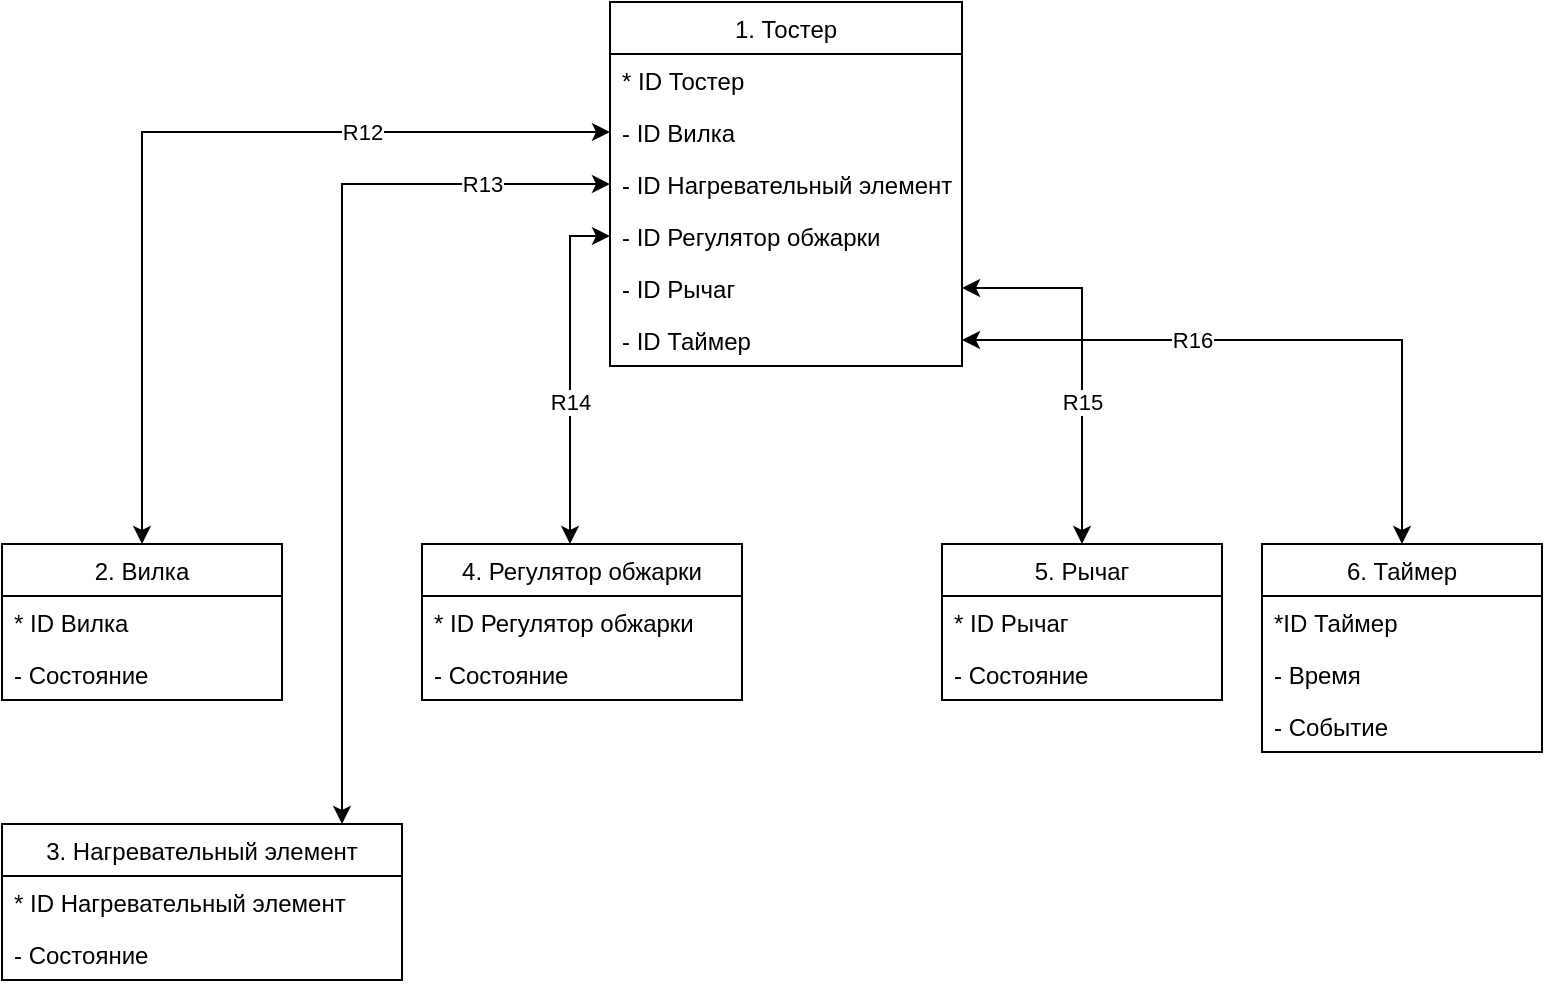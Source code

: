 <mxfile version="13.2.3" type="device" pages="4"><diagram id="BAfZD72lIiWhXa0TtDy-" name="Тостер ИМ"><mxGraphModel dx="948" dy="511" grid="1" gridSize="10" guides="1" tooltips="1" connect="1" arrows="1" fold="1" page="1" pageScale="1" pageWidth="827" pageHeight="1169" math="0" shadow="0"><root><mxCell id="0"/><mxCell id="1" parent="0"/><mxCell id="Bxg4SAk7QioH_1-MqU8l-1" value="1. Тостер" style="swimlane;fontStyle=0;childLayout=stackLayout;horizontal=1;startSize=26;fillColor=none;horizontalStack=0;resizeParent=1;resizeParentMax=0;resizeLast=0;collapsible=1;marginBottom=0;" parent="1" vertex="1"><mxGeometry x="344" y="60" width="176" height="182" as="geometry"/></mxCell><mxCell id="Bxg4SAk7QioH_1-MqU8l-2" value="* ID Тостер" style="text;strokeColor=none;fillColor=none;align=left;verticalAlign=top;spacingLeft=4;spacingRight=4;overflow=hidden;rotatable=0;points=[[0,0.5],[1,0.5]];portConstraint=eastwest;" parent="Bxg4SAk7QioH_1-MqU8l-1" vertex="1"><mxGeometry y="26" width="176" height="26" as="geometry"/></mxCell><mxCell id="Bxg4SAk7QioH_1-MqU8l-3" value="- ID Вилка" style="text;strokeColor=none;fillColor=none;align=left;verticalAlign=top;spacingLeft=4;spacingRight=4;overflow=hidden;rotatable=0;points=[[0,0.5],[1,0.5]];portConstraint=eastwest;" parent="Bxg4SAk7QioH_1-MqU8l-1" vertex="1"><mxGeometry y="52" width="176" height="26" as="geometry"/></mxCell><mxCell id="Bxg4SAk7QioH_1-MqU8l-36" value="- ID Нагревательный элемент" style="text;strokeColor=none;fillColor=none;align=left;verticalAlign=top;spacingLeft=4;spacingRight=4;overflow=hidden;rotatable=0;points=[[0,0.5],[1,0.5]];portConstraint=eastwest;" parent="Bxg4SAk7QioH_1-MqU8l-1" vertex="1"><mxGeometry y="78" width="176" height="26" as="geometry"/></mxCell><mxCell id="Bxg4SAk7QioH_1-MqU8l-4" value="- ID Регулятор обжарки" style="text;strokeColor=none;fillColor=none;align=left;verticalAlign=top;spacingLeft=4;spacingRight=4;overflow=hidden;rotatable=0;points=[[0,0.5],[1,0.5]];portConstraint=eastwest;" parent="Bxg4SAk7QioH_1-MqU8l-1" vertex="1"><mxGeometry y="104" width="176" height="26" as="geometry"/></mxCell><mxCell id="Bxg4SAk7QioH_1-MqU8l-35" value="- ID Рычаг" style="text;strokeColor=none;fillColor=none;align=left;verticalAlign=top;spacingLeft=4;spacingRight=4;overflow=hidden;rotatable=0;points=[[0,0.5],[1,0.5]];portConstraint=eastwest;" parent="Bxg4SAk7QioH_1-MqU8l-1" vertex="1"><mxGeometry y="130" width="176" height="26" as="geometry"/></mxCell><mxCell id="Bxg4SAk7QioH_1-MqU8l-37" value="- ID Таймер" style="text;strokeColor=none;fillColor=none;align=left;verticalAlign=top;spacingLeft=4;spacingRight=4;overflow=hidden;rotatable=0;points=[[0,0.5],[1,0.5]];portConstraint=eastwest;" parent="Bxg4SAk7QioH_1-MqU8l-1" vertex="1"><mxGeometry y="156" width="176" height="26" as="geometry"/></mxCell><mxCell id="Bxg4SAk7QioH_1-MqU8l-38" style="edgeStyle=orthogonalEdgeStyle;orthogonalLoop=1;jettySize=auto;html=1;entryX=0;entryY=0.5;entryDx=0;entryDy=0;startArrow=classic;startFill=1;rounded=0;" parent="1" source="Bxg4SAk7QioH_1-MqU8l-6" target="Bxg4SAk7QioH_1-MqU8l-3" edge="1"><mxGeometry relative="1" as="geometry"/></mxCell><mxCell id="Bxg4SAk7QioH_1-MqU8l-43" value="R12" style="edgeLabel;html=1;align=center;verticalAlign=middle;resizable=0;points=[];" parent="Bxg4SAk7QioH_1-MqU8l-38" vertex="1" connectable="0"><mxGeometry x="-0.064" y="-63" relative="1" as="geometry"><mxPoint x="110" y="-63" as="offset"/></mxGeometry></mxCell><mxCell id="Bxg4SAk7QioH_1-MqU8l-6" value="2. Вилка" style="swimlane;fontStyle=0;childLayout=stackLayout;horizontal=1;startSize=26;fillColor=none;horizontalStack=0;resizeParent=1;resizeParentMax=0;resizeLast=0;collapsible=1;marginBottom=0;" parent="1" vertex="1"><mxGeometry x="40" y="331" width="140" height="78" as="geometry"/></mxCell><mxCell id="Bxg4SAk7QioH_1-MqU8l-7" value="* ID Вилка" style="text;strokeColor=none;fillColor=none;align=left;verticalAlign=top;spacingLeft=4;spacingRight=4;overflow=hidden;rotatable=0;points=[[0,0.5],[1,0.5]];portConstraint=eastwest;" parent="Bxg4SAk7QioH_1-MqU8l-6" vertex="1"><mxGeometry y="26" width="140" height="26" as="geometry"/></mxCell><mxCell id="Bxg4SAk7QioH_1-MqU8l-8" value="- Состояние" style="text;strokeColor=none;fillColor=none;align=left;verticalAlign=top;spacingLeft=4;spacingRight=4;overflow=hidden;rotatable=0;points=[[0,0.5],[1,0.5]];portConstraint=eastwest;" parent="Bxg4SAk7QioH_1-MqU8l-6" vertex="1"><mxGeometry y="52" width="140" height="26" as="geometry"/></mxCell><mxCell id="Bxg4SAk7QioH_1-MqU8l-44" style="edgeStyle=orthogonalEdgeStyle;rounded=0;orthogonalLoop=1;jettySize=auto;html=1;entryX=0;entryY=0.5;entryDx=0;entryDy=0;startArrow=classic;startFill=1;" parent="1" source="Bxg4SAk7QioH_1-MqU8l-10" target="Bxg4SAk7QioH_1-MqU8l-36" edge="1"><mxGeometry relative="1" as="geometry"><Array as="points"><mxPoint x="210" y="151"/></Array></mxGeometry></mxCell><mxCell id="Bxg4SAk7QioH_1-MqU8l-45" value="R13" style="edgeLabel;html=1;align=center;verticalAlign=middle;resizable=0;points=[];" parent="Bxg4SAk7QioH_1-MqU8l-44" vertex="1" connectable="0"><mxGeometry x="0.405" y="-48" relative="1" as="geometry"><mxPoint x="22" y="-1" as="offset"/></mxGeometry></mxCell><mxCell id="Bxg4SAk7QioH_1-MqU8l-10" value="3. Нагревательный элемент" style="swimlane;fontStyle=0;childLayout=stackLayout;horizontal=1;startSize=26;fillColor=none;horizontalStack=0;resizeParent=1;resizeParentMax=0;resizeLast=0;collapsible=1;marginBottom=0;" parent="1" vertex="1"><mxGeometry x="40" y="471" width="200" height="78" as="geometry"/></mxCell><mxCell id="Bxg4SAk7QioH_1-MqU8l-11" value="* ID Нагревательный элемент" style="text;strokeColor=none;fillColor=none;align=left;verticalAlign=top;spacingLeft=4;spacingRight=4;overflow=hidden;rotatable=0;points=[[0,0.5],[1,0.5]];portConstraint=eastwest;" parent="Bxg4SAk7QioH_1-MqU8l-10" vertex="1"><mxGeometry y="26" width="200" height="26" as="geometry"/></mxCell><mxCell id="Bxg4SAk7QioH_1-MqU8l-12" value="- Состояние" style="text;strokeColor=none;fillColor=none;align=left;verticalAlign=top;spacingLeft=4;spacingRight=4;overflow=hidden;rotatable=0;points=[[0,0.5],[1,0.5]];portConstraint=eastwest;" parent="Bxg4SAk7QioH_1-MqU8l-10" vertex="1"><mxGeometry y="52" width="200" height="26" as="geometry"/></mxCell><mxCell id="Bxg4SAk7QioH_1-MqU8l-46" style="edgeStyle=orthogonalEdgeStyle;rounded=0;orthogonalLoop=1;jettySize=auto;html=1;entryX=0;entryY=0.5;entryDx=0;entryDy=0;startArrow=classic;startFill=1;" parent="1" source="Bxg4SAk7QioH_1-MqU8l-14" target="Bxg4SAk7QioH_1-MqU8l-4" edge="1"><mxGeometry relative="1" as="geometry"><Array as="points"><mxPoint x="324" y="177"/></Array></mxGeometry></mxCell><mxCell id="Bxg4SAk7QioH_1-MqU8l-47" value="R14" style="edgeLabel;html=1;align=center;verticalAlign=middle;resizable=0;points=[];" parent="Bxg4SAk7QioH_1-MqU8l-46" vertex="1" connectable="0"><mxGeometry x="-0.299" relative="1" as="geometry"><mxPoint y="-10" as="offset"/></mxGeometry></mxCell><mxCell id="Bxg4SAk7QioH_1-MqU8l-48" style="edgeStyle=orthogonalEdgeStyle;rounded=0;orthogonalLoop=1;jettySize=auto;html=1;entryX=1;entryY=0.5;entryDx=0;entryDy=0;startArrow=classic;startFill=1;" parent="1" source="Bxg4SAk7QioH_1-MqU8l-26" target="Bxg4SAk7QioH_1-MqU8l-35" edge="1"><mxGeometry relative="1" as="geometry"/></mxCell><mxCell id="Bxg4SAk7QioH_1-MqU8l-49" value="R15" style="edgeLabel;html=1;align=center;verticalAlign=middle;resizable=0;points=[];" parent="Bxg4SAk7QioH_1-MqU8l-48" vertex="1" connectable="0"><mxGeometry x="-0.456" relative="1" as="geometry"><mxPoint y="-20" as="offset"/></mxGeometry></mxCell><mxCell id="Bxg4SAk7QioH_1-MqU8l-50" style="edgeStyle=orthogonalEdgeStyle;rounded=0;orthogonalLoop=1;jettySize=auto;html=1;entryX=1;entryY=0.5;entryDx=0;entryDy=0;startArrow=classic;startFill=1;" parent="1" source="Bxg4SAk7QioH_1-MqU8l-30" target="Bxg4SAk7QioH_1-MqU8l-37" edge="1"><mxGeometry relative="1" as="geometry"/></mxCell><mxCell id="Bxg4SAk7QioH_1-MqU8l-51" value="R16" style="edgeLabel;html=1;align=center;verticalAlign=middle;resizable=0;points=[];" parent="Bxg4SAk7QioH_1-MqU8l-50" vertex="1" connectable="0"><mxGeometry x="0.228" relative="1" as="geometry"><mxPoint x="-10" as="offset"/></mxGeometry></mxCell><mxCell id="Bxg4SAk7QioH_1-MqU8l-14" value="4. Регулятор обжарки" style="swimlane;fontStyle=0;childLayout=stackLayout;horizontal=1;startSize=26;fillColor=none;horizontalStack=0;resizeParent=1;resizeParentMax=0;resizeLast=0;collapsible=1;marginBottom=0;" parent="1" vertex="1"><mxGeometry x="250" y="331" width="160" height="78" as="geometry"/></mxCell><mxCell id="Bxg4SAk7QioH_1-MqU8l-15" value="* ID Регулятор обжарки" style="text;strokeColor=none;fillColor=none;align=left;verticalAlign=top;spacingLeft=4;spacingRight=4;overflow=hidden;rotatable=0;points=[[0,0.5],[1,0.5]];portConstraint=eastwest;" parent="Bxg4SAk7QioH_1-MqU8l-14" vertex="1"><mxGeometry y="26" width="160" height="26" as="geometry"/></mxCell><mxCell id="Bxg4SAk7QioH_1-MqU8l-16" value="- Состояние" style="text;strokeColor=none;fillColor=none;align=left;verticalAlign=top;spacingLeft=4;spacingRight=4;overflow=hidden;rotatable=0;points=[[0,0.5],[1,0.5]];portConstraint=eastwest;" parent="Bxg4SAk7QioH_1-MqU8l-14" vertex="1"><mxGeometry y="52" width="160" height="26" as="geometry"/></mxCell><mxCell id="Bxg4SAk7QioH_1-MqU8l-30" value="6. Таймер" style="swimlane;fontStyle=0;childLayout=stackLayout;horizontal=1;startSize=26;fillColor=none;horizontalStack=0;resizeParent=1;resizeParentMax=0;resizeLast=0;collapsible=1;marginBottom=0;" parent="1" vertex="1"><mxGeometry x="670" y="331" width="140" height="104" as="geometry"/></mxCell><mxCell id="Bxg4SAk7QioH_1-MqU8l-31" value="*ID Таймер" style="text;strokeColor=none;fillColor=none;align=left;verticalAlign=top;spacingLeft=4;spacingRight=4;overflow=hidden;rotatable=0;points=[[0,0.5],[1,0.5]];portConstraint=eastwest;" parent="Bxg4SAk7QioH_1-MqU8l-30" vertex="1"><mxGeometry y="26" width="140" height="26" as="geometry"/></mxCell><mxCell id="Bxg4SAk7QioH_1-MqU8l-32" value="- Время" style="text;strokeColor=none;fillColor=none;align=left;verticalAlign=top;spacingLeft=4;spacingRight=4;overflow=hidden;rotatable=0;points=[[0,0.5],[1,0.5]];portConstraint=eastwest;" parent="Bxg4SAk7QioH_1-MqU8l-30" vertex="1"><mxGeometry y="52" width="140" height="26" as="geometry"/></mxCell><mxCell id="Bxg4SAk7QioH_1-MqU8l-33" value="- Событие" style="text;strokeColor=none;fillColor=none;align=left;verticalAlign=top;spacingLeft=4;spacingRight=4;overflow=hidden;rotatable=0;points=[[0,0.5],[1,0.5]];portConstraint=eastwest;" parent="Bxg4SAk7QioH_1-MqU8l-30" vertex="1"><mxGeometry y="78" width="140" height="26" as="geometry"/></mxCell><mxCell id="Bxg4SAk7QioH_1-MqU8l-26" value="5. Рычаг" style="swimlane;fontStyle=0;childLayout=stackLayout;horizontal=1;startSize=26;fillColor=none;horizontalStack=0;resizeParent=1;resizeParentMax=0;resizeLast=0;collapsible=1;marginBottom=0;" parent="1" vertex="1"><mxGeometry x="510" y="331" width="140" height="78" as="geometry"/></mxCell><mxCell id="Bxg4SAk7QioH_1-MqU8l-27" value="* ID Рычаг" style="text;strokeColor=none;fillColor=none;align=left;verticalAlign=top;spacingLeft=4;spacingRight=4;overflow=hidden;rotatable=0;points=[[0,0.5],[1,0.5]];portConstraint=eastwest;" parent="Bxg4SAk7QioH_1-MqU8l-26" vertex="1"><mxGeometry y="26" width="140" height="26" as="geometry"/></mxCell><mxCell id="Bxg4SAk7QioH_1-MqU8l-28" value="- Состояние" style="text;strokeColor=none;fillColor=none;align=left;verticalAlign=top;spacingLeft=4;spacingRight=4;overflow=hidden;rotatable=0;points=[[0,0.5],[1,0.5]];portConstraint=eastwest;" parent="Bxg4SAk7QioH_1-MqU8l-26" vertex="1"><mxGeometry y="52" width="140" height="26" as="geometry"/></mxCell></root></mxGraphModel></diagram><diagram id="ebhZCT4FMkohqddJLS-g" name="Тостер ДПС"><mxGraphModel dx="948" dy="511" grid="1" gridSize="10" guides="1" tooltips="1" connect="1" arrows="1" fold="1" page="1" pageScale="1" pageWidth="827" pageHeight="1169" math="0" shadow="0"><root><mxCell id="WTVdDayBTQ0MTywDv6Mj-0"/><mxCell id="WTVdDayBTQ0MTywDv6Mj-1" parent="WTVdDayBTQ0MTywDv6Mj-0"/><mxCell id="Lncw49TM1H4KjZ_BzUi1-0" value="&lt;b&gt;Тостер&lt;/b&gt;" style="text;html=1;align=center;verticalAlign=middle;resizable=0;points=[];autosize=1;" parent="WTVdDayBTQ0MTywDv6Mj-1" vertex="1"><mxGeometry x="384" y="10" width="60" height="20" as="geometry"/></mxCell><mxCell id="Lncw49TM1H4KjZ_BzUi1-2" style="edgeStyle=orthogonalEdgeStyle;rounded=0;orthogonalLoop=1;jettySize=auto;html=1;exitX=0.5;exitY=0;exitDx=0;exitDy=0;startArrow=classic;startFill=1;endArrow=none;endFill=0;" parent="WTVdDayBTQ0MTywDv6Mj-1" source="Lncw49TM1H4KjZ_BzUi1-1" edge="1"><mxGeometry relative="1" as="geometry"><mxPoint x="414" y="40" as="targetPoint"/></mxGeometry></mxCell><mxCell id="Lncw49TM1H4KjZ_BzUi1-1" value="1. Выключен" style="html=1;" parent="WTVdDayBTQ0MTywDv6Mj-1" vertex="1"><mxGeometry x="359" y="110" width="110" height="50" as="geometry"/></mxCell><mxCell id="Lncw49TM1H4KjZ_BzUi1-4" style="edgeStyle=orthogonalEdgeStyle;rounded=0;orthogonalLoop=1;jettySize=auto;html=1;exitX=0.25;exitY=0;exitDx=0;exitDy=0;entryX=0.25;entryY=1;entryDx=0;entryDy=0;startArrow=classic;startFill=1;endArrow=none;endFill=0;" parent="WTVdDayBTQ0MTywDv6Mj-1" source="Lncw49TM1H4KjZ_BzUi1-3" target="Lncw49TM1H4KjZ_BzUi1-1" edge="1"><mxGeometry relative="1" as="geometry"><Array as="points"><mxPoint x="387" y="170"/><mxPoint x="387" y="170"/></Array></mxGeometry></mxCell><mxCell id="Lncw49TM1H4KjZ_BzUi1-11" value="Т1" style="edgeLabel;html=1;align=center;verticalAlign=middle;resizable=0;points=[];" parent="Lncw49TM1H4KjZ_BzUi1-4" vertex="1" connectable="0"><mxGeometry x="-0.485" y="-10" relative="1" as="geometry"><mxPoint x="-12.5" y="-17" as="offset"/></mxGeometry></mxCell><mxCell id="Lncw49TM1H4KjZ_BzUi1-5" style="edgeStyle=orthogonalEdgeStyle;rounded=0;orthogonalLoop=1;jettySize=auto;html=1;exitX=0.75;exitY=0;exitDx=0;exitDy=0;entryX=0.75;entryY=1;entryDx=0;entryDy=0;startArrow=none;startFill=0;endArrow=classic;endFill=1;" parent="WTVdDayBTQ0MTywDv6Mj-1" source="Lncw49TM1H4KjZ_BzUi1-3" target="Lncw49TM1H4KjZ_BzUi1-1" edge="1"><mxGeometry relative="1" as="geometry"><Array as="points"><mxPoint x="442" y="200"/><mxPoint x="442" y="200"/></Array></mxGeometry></mxCell><mxCell id="Lncw49TM1H4KjZ_BzUi1-12" value="Т2" style="edgeLabel;html=1;align=center;verticalAlign=middle;resizable=0;points=[];" parent="Lncw49TM1H4KjZ_BzUi1-5" vertex="1" connectable="0"><mxGeometry x="0.544" y="-1" relative="1" as="geometry"><mxPoint x="1.5" y="9" as="offset"/></mxGeometry></mxCell><mxCell id="Lncw49TM1H4KjZ_BzUi1-16" style="edgeStyle=orthogonalEdgeStyle;rounded=0;orthogonalLoop=1;jettySize=auto;html=1;exitX=0.5;exitY=1;exitDx=0;exitDy=0;entryX=0.5;entryY=0;entryDx=0;entryDy=0;startArrow=none;startFill=0;endArrow=classic;endFill=1;" parent="WTVdDayBTQ0MTywDv6Mj-1" source="Lncw49TM1H4KjZ_BzUi1-3" target="Lncw49TM1H4KjZ_BzUi1-15" edge="1"><mxGeometry relative="1" as="geometry"><Array as="points"><mxPoint x="414" y="280"/><mxPoint x="414" y="280"/></Array></mxGeometry></mxCell><mxCell id="Lncw49TM1H4KjZ_BzUi1-17" value="Т3" style="edgeLabel;html=1;align=center;verticalAlign=middle;resizable=0;points=[];" parent="Lncw49TM1H4KjZ_BzUi1-16" vertex="1" connectable="0"><mxGeometry x="0.311" y="2" relative="1" as="geometry"><mxPoint x="-2" y="-13" as="offset"/></mxGeometry></mxCell><mxCell id="Lncw49TM1H4KjZ_BzUi1-3" value="2. Режим &lt;br&gt;ожидания" style="html=1;" parent="WTVdDayBTQ0MTywDv6Mj-1" vertex="1"><mxGeometry x="359" y="210" width="110" height="50" as="geometry"/></mxCell><mxCell id="Lncw49TM1H4KjZ_BzUi1-13" value="Т1: Тостер включен" style="text;html=1;align=left;verticalAlign=middle;resizable=0;points=[];autosize=1;" parent="WTVdDayBTQ0MTywDv6Mj-1" vertex="1"><mxGeometry x="537" y="110" width="120" height="20" as="geometry"/></mxCell><mxCell id="Lncw49TM1H4KjZ_BzUi1-14" value="Т2: Тостер выключен" style="text;html=1;align=left;verticalAlign=middle;resizable=0;points=[];autosize=1;" parent="WTVdDayBTQ0MTywDv6Mj-1" vertex="1"><mxGeometry x="537" y="130" width="130" height="20" as="geometry"/></mxCell><mxCell id="b4PxU3jFzDO1NrmyhvWv-3" style="edgeStyle=orthogonalEdgeStyle;rounded=0;orthogonalLoop=1;jettySize=auto;html=1;exitX=0.5;exitY=1;exitDx=0;exitDy=0;startArrow=none;startFill=0;endArrow=classic;endFill=1;" parent="WTVdDayBTQ0MTywDv6Mj-1" source="Lncw49TM1H4KjZ_BzUi1-15" target="b4PxU3jFzDO1NrmyhvWv-0" edge="1"><mxGeometry relative="1" as="geometry"><Array as="points"><mxPoint x="410" y="360"/></Array></mxGeometry></mxCell><mxCell id="b4PxU3jFzDO1NrmyhvWv-4" value="Т4" style="edgeLabel;html=1;align=center;verticalAlign=middle;resizable=0;points=[];" parent="b4PxU3jFzDO1NrmyhvWv-3" vertex="1" connectable="0"><mxGeometry x="-0.151" y="-15" relative="1" as="geometry"><mxPoint x="19" y="1" as="offset"/></mxGeometry></mxCell><mxCell id="QeoCk_PHtBotxafvcpgL-0" style="edgeStyle=orthogonalEdgeStyle;rounded=0;orthogonalLoop=1;jettySize=auto;html=1;exitX=0;exitY=0.5;exitDx=0;exitDy=0;entryX=0;entryY=0.75;entryDx=0;entryDy=0;startArrow=none;startFill=0;endArrow=classic;endFill=1;" parent="WTVdDayBTQ0MTywDv6Mj-1" source="Lncw49TM1H4KjZ_BzUi1-15" target="Lncw49TM1H4KjZ_BzUi1-1" edge="1"><mxGeometry relative="1" as="geometry"><Array as="points"><mxPoint x="320" y="335"/><mxPoint x="320" y="148"/></Array></mxGeometry></mxCell><mxCell id="QeoCk_PHtBotxafvcpgL-1" value="Т2" style="edgeLabel;html=1;align=center;verticalAlign=middle;resizable=0;points=[];" parent="QeoCk_PHtBotxafvcpgL-0" vertex="1" connectable="0"><mxGeometry x="0.085" relative="1" as="geometry"><mxPoint y="5" as="offset"/></mxGeometry></mxCell><mxCell id="Lncw49TM1H4KjZ_BzUi1-15" value="3. Таймер обжарки &lt;br&gt;установлен" style="html=1;" parent="WTVdDayBTQ0MTywDv6Mj-1" vertex="1"><mxGeometry x="359" y="310" width="110" height="50" as="geometry"/></mxCell><mxCell id="Lncw49TM1H4KjZ_BzUi1-18" value="Т3: Установлено положение регулятора обжарки" style="text;html=1;align=left;verticalAlign=middle;resizable=0;points=[];autosize=1;" parent="WTVdDayBTQ0MTywDv6Mj-1" vertex="1"><mxGeometry x="537" y="150" width="290" height="20" as="geometry"/></mxCell><mxCell id="b4PxU3jFzDO1NrmyhvWv-7" style="edgeStyle=orthogonalEdgeStyle;rounded=0;orthogonalLoop=1;jettySize=auto;html=1;exitX=0;exitY=0.5;exitDx=0;exitDy=0;entryX=0;entryY=0.5;entryDx=0;entryDy=0;startArrow=none;startFill=0;endArrow=classic;endFill=1;" parent="WTVdDayBTQ0MTywDv6Mj-1" source="b4PxU3jFzDO1NrmyhvWv-0" target="Lncw49TM1H4KjZ_BzUi1-3" edge="1"><mxGeometry relative="1" as="geometry"><mxPoint x="386.5" y="510" as="targetPoint"/><Array as="points"><mxPoint x="340" y="435"/><mxPoint x="340" y="235"/></Array></mxGeometry></mxCell><mxCell id="b4PxU3jFzDO1NrmyhvWv-10" value="Т5" style="edgeLabel;html=1;align=center;verticalAlign=middle;resizable=0;points=[];" parent="b4PxU3jFzDO1NrmyhvWv-7" vertex="1" connectable="0"><mxGeometry x="-0.224" y="13" relative="1" as="geometry"><mxPoint x="13" y="18" as="offset"/></mxGeometry></mxCell><mxCell id="b4PxU3jFzDO1NrmyhvWv-9" style="edgeStyle=orthogonalEdgeStyle;rounded=0;orthogonalLoop=1;jettySize=auto;html=1;exitX=1;exitY=0.5;exitDx=0;exitDy=0;entryX=1;entryY=0.5;entryDx=0;entryDy=0;startArrow=none;startFill=0;endArrow=classic;endFill=1;" parent="WTVdDayBTQ0MTywDv6Mj-1" source="b4PxU3jFzDO1NrmyhvWv-0" target="Lncw49TM1H4KjZ_BzUi1-3" edge="1"><mxGeometry relative="1" as="geometry"><mxPoint x="441.5" y="510" as="targetPoint"/><Array as="points"><mxPoint x="490" y="435"/><mxPoint x="490" y="235"/></Array></mxGeometry></mxCell><mxCell id="b4PxU3jFzDO1NrmyhvWv-11" value="Т6" style="edgeLabel;html=1;align=center;verticalAlign=middle;resizable=0;points=[];" parent="b4PxU3jFzDO1NrmyhvWv-9" vertex="1" connectable="0"><mxGeometry x="-0.153" y="-14" relative="1" as="geometry"><mxPoint x="-14" y="26" as="offset"/></mxGeometry></mxCell><mxCell id="QeoCk_PHtBotxafvcpgL-2" style="edgeStyle=orthogonalEdgeStyle;rounded=0;orthogonalLoop=1;jettySize=auto;html=1;exitX=0;exitY=0.75;exitDx=0;exitDy=0;entryX=0;entryY=0.5;entryDx=0;entryDy=0;startArrow=none;startFill=0;endArrow=classic;endFill=1;" parent="WTVdDayBTQ0MTywDv6Mj-1" source="b4PxU3jFzDO1NrmyhvWv-0" target="Lncw49TM1H4KjZ_BzUi1-1" edge="1"><mxGeometry relative="1" as="geometry"><Array as="points"><mxPoint x="300" y="448"/><mxPoint x="300" y="135"/></Array></mxGeometry></mxCell><mxCell id="QeoCk_PHtBotxafvcpgL-3" value="Т2" style="edgeLabel;html=1;align=center;verticalAlign=middle;resizable=0;points=[];" parent="QeoCk_PHtBotxafvcpgL-2" vertex="1" connectable="0"><mxGeometry x="0.252" y="3" relative="1" as="geometry"><mxPoint y="-2.5" as="offset"/></mxGeometry></mxCell><mxCell id="b4PxU3jFzDO1NrmyhvWv-0" value="4. Обжарка" style="html=1;" parent="WTVdDayBTQ0MTywDv6Mj-1" vertex="1"><mxGeometry x="359" y="410" width="110" height="50" as="geometry"/></mxCell><mxCell id="b4PxU3jFzDO1NrmyhvWv-5" value="Т4: Опущен рычаг" style="text;html=1;align=left;verticalAlign=middle;resizable=0;points=[];autosize=1;" parent="WTVdDayBTQ0MTywDv6Mj-1" vertex="1"><mxGeometry x="537" y="170" width="120" height="20" as="geometry"/></mxCell><mxCell id="b4PxU3jFzDO1NrmyhvWv-12" value="Т5: Время на обжарку истекло" style="text;html=1;align=left;verticalAlign=middle;resizable=0;points=[];autosize=1;" parent="WTVdDayBTQ0MTywDv6Mj-1" vertex="1"><mxGeometry x="537" y="190" width="190" height="20" as="geometry"/></mxCell><mxCell id="b4PxU3jFzDO1NrmyhvWv-13" value="Т6: Поднят рычаг" style="text;html=1;align=left;verticalAlign=middle;resizable=0;points=[];autosize=1;" parent="WTVdDayBTQ0MTywDv6Mj-1" vertex="1"><mxGeometry x="537" y="210" width="110" height="20" as="geometry"/></mxCell><mxCell id="FIxSSlmuzdaev1VPEtYf-8" value="&lt;table border=&quot;1&quot; width=&quot;100%&quot; style=&quot;width: 100% ; height: 100% ; border-collapse: collapse&quot;&gt;&lt;tbody&gt;&lt;tr&gt;&lt;td&gt;&lt;b&gt;№&lt;/b&gt;&lt;/td&gt;&lt;td&gt;&lt;b&gt;Т1&lt;/b&gt;&lt;/td&gt;&lt;td&gt;&lt;b&gt;Т2&lt;/b&gt;&lt;/td&gt;&lt;td&gt;&lt;b&gt;Т3&lt;/b&gt;&lt;/td&gt;&lt;td&gt;&lt;b&gt;Т4&lt;/b&gt;&lt;/td&gt;&lt;td&gt;&lt;b&gt;Т5&lt;/b&gt;&lt;/td&gt;&lt;td&gt;&lt;b&gt;Т6&lt;/b&gt;&lt;/td&gt;&lt;/tr&gt;&lt;tr&gt;&lt;td&gt;&lt;b&gt;1&lt;/b&gt;&lt;/td&gt;&lt;td&gt;2&lt;/td&gt;&lt;td&gt;-&lt;/td&gt;&lt;td&gt;-&lt;/td&gt;&lt;td&gt;-&lt;/td&gt;&lt;td&gt;-&lt;/td&gt;&lt;td&gt;-&lt;/td&gt;&lt;/tr&gt;&lt;tr&gt;&lt;td&gt;&lt;b&gt;2&lt;/b&gt;&lt;/td&gt;&lt;td&gt;-&lt;/td&gt;&lt;td&gt;1&lt;/td&gt;&lt;td&gt;3&lt;/td&gt;&lt;td&gt;-&lt;/td&gt;&lt;td&gt;-&lt;/td&gt;&lt;td&gt;-&lt;/td&gt;&lt;/tr&gt;&lt;tr&gt;&lt;td&gt;&lt;b&gt;3&lt;/b&gt;&lt;/td&gt;&lt;td&gt;-&lt;/td&gt;&lt;td&gt;1&lt;/td&gt;&lt;td&gt;-&lt;/td&gt;&lt;td&gt;4&lt;/td&gt;&lt;td&gt;-&lt;/td&gt;&lt;td&gt;-&lt;/td&gt;&lt;/tr&gt;&lt;tr&gt;&lt;td&gt;&lt;b&gt;4&lt;/b&gt;&lt;/td&gt;&lt;td&gt;-&lt;/td&gt;&lt;td&gt;1&lt;/td&gt;&lt;td&gt;-&lt;/td&gt;&lt;td&gt;-&lt;/td&gt;&lt;td&gt;2&lt;/td&gt;&lt;td&gt;2&lt;/td&gt;&lt;/tr&gt;&lt;/tbody&gt;&lt;/table&gt;" style="text;html=1;strokeColor=none;fillColor=none;overflow=fill;align=center;" parent="WTVdDayBTQ0MTywDv6Mj-1" vertex="1"><mxGeometry x="537" y="250" width="180" height="140" as="geometry"/></mxCell><mxCell id="M693_9Bd0WQ16jZkxc2S-0" value="&lt;b&gt;Вилка&lt;/b&gt;" style="text;html=1;align=center;verticalAlign=middle;resizable=0;points=[];autosize=1;" parent="WTVdDayBTQ0MTywDv6Mj-1" vertex="1"><mxGeometry x="389" y="490" width="50" height="20" as="geometry"/></mxCell><mxCell id="M693_9Bd0WQ16jZkxc2S-1" style="edgeStyle=orthogonalEdgeStyle;rounded=0;orthogonalLoop=1;jettySize=auto;html=1;exitX=0.5;exitY=0;exitDx=0;exitDy=0;startArrow=classic;startFill=1;endArrow=none;endFill=0;" parent="WTVdDayBTQ0MTywDv6Mj-1" source="M693_9Bd0WQ16jZkxc2S-2" edge="1"><mxGeometry relative="1" as="geometry"><mxPoint x="414" y="520" as="targetPoint"/></mxGeometry></mxCell><mxCell id="M693_9Bd0WQ16jZkxc2S-4" style="edgeStyle=orthogonalEdgeStyle;rounded=0;orthogonalLoop=1;jettySize=auto;html=1;exitX=0.25;exitY=1;exitDx=0;exitDy=0;entryX=0.25;entryY=0;entryDx=0;entryDy=0;startArrow=none;startFill=0;endArrow=classic;endFill=1;" parent="WTVdDayBTQ0MTywDv6Mj-1" source="M693_9Bd0WQ16jZkxc2S-2" target="M693_9Bd0WQ16jZkxc2S-3" edge="1"><mxGeometry relative="1" as="geometry"><Array as="points"><mxPoint x="387" y="680"/><mxPoint x="387" y="680"/></Array></mxGeometry></mxCell><mxCell id="M693_9Bd0WQ16jZkxc2S-7" value="В1" style="edgeLabel;html=1;align=center;verticalAlign=middle;resizable=0;points=[];" parent="M693_9Bd0WQ16jZkxc2S-4" vertex="1" connectable="0"><mxGeometry x="-0.214" y="9" relative="1" as="geometry"><mxPoint x="-11.5" as="offset"/></mxGeometry></mxCell><mxCell id="M693_9Bd0WQ16jZkxc2S-2" value="1. Выключена&lt;br&gt;из сети" style="html=1;" parent="WTVdDayBTQ0MTywDv6Mj-1" vertex="1"><mxGeometry x="359" y="590" width="110" height="50" as="geometry"/></mxCell><mxCell id="M693_9Bd0WQ16jZkxc2S-5" style="edgeStyle=orthogonalEdgeStyle;rounded=0;orthogonalLoop=1;jettySize=auto;html=1;exitX=0.75;exitY=0;exitDx=0;exitDy=0;entryX=0.75;entryY=1;entryDx=0;entryDy=0;startArrow=none;startFill=0;endArrow=classic;endFill=1;" parent="WTVdDayBTQ0MTywDv6Mj-1" source="M693_9Bd0WQ16jZkxc2S-3" target="M693_9Bd0WQ16jZkxc2S-2" edge="1"><mxGeometry relative="1" as="geometry"><Array as="points"><mxPoint x="442" y="670"/><mxPoint x="442" y="670"/></Array></mxGeometry></mxCell><mxCell id="M693_9Bd0WQ16jZkxc2S-8" value="В2" style="edgeLabel;html=1;align=center;verticalAlign=middle;resizable=0;points=[];" parent="M693_9Bd0WQ16jZkxc2S-5" vertex="1" connectable="0"><mxGeometry x="0.092" y="1" relative="1" as="geometry"><mxPoint x="-1.5" y="-3" as="offset"/></mxGeometry></mxCell><mxCell id="M693_9Bd0WQ16jZkxc2S-3" value="2. Включена&lt;br&gt;в сеть" style="html=1;" parent="WTVdDayBTQ0MTywDv6Mj-1" vertex="1"><mxGeometry x="359" y="690" width="110" height="50" as="geometry"/></mxCell><mxCell id="M693_9Bd0WQ16jZkxc2S-9" value="В1: Вилку включили в сеть" style="text;html=1;align=left;verticalAlign=middle;resizable=0;points=[];autosize=1;" parent="WTVdDayBTQ0MTywDv6Mj-1" vertex="1"><mxGeometry x="537" y="590" width="160" height="20" as="geometry"/></mxCell><mxCell id="M693_9Bd0WQ16jZkxc2S-10" value="В2: Вилку выключили из сети" style="text;html=1;align=left;verticalAlign=middle;resizable=0;points=[];autosize=1;" parent="WTVdDayBTQ0MTywDv6Mj-1" vertex="1"><mxGeometry x="537" y="610" width="180" height="20" as="geometry"/></mxCell><mxCell id="M693_9Bd0WQ16jZkxc2S-11" value="&lt;table border=&quot;1&quot; width=&quot;100%&quot; style=&quot;width: 100% ; height: 100% ; border-collapse: collapse&quot;&gt;&lt;tbody&gt;&lt;tr&gt;&lt;td&gt;&lt;b&gt;№&lt;/b&gt;&lt;/td&gt;&lt;td&gt;&lt;b&gt;В1&lt;/b&gt;&lt;/td&gt;&lt;td&gt;&lt;b&gt;В2&lt;/b&gt;&lt;/td&gt;&lt;/tr&gt;&lt;tr&gt;&lt;td&gt;&lt;b&gt;1&lt;/b&gt;&lt;/td&gt;&lt;td&gt;2&lt;/td&gt;&lt;td&gt;-&lt;/td&gt;&lt;/tr&gt;&lt;tr&gt;&lt;td&gt;&lt;b&gt;2&lt;/b&gt;&lt;/td&gt;&lt;td&gt;-&lt;/td&gt;&lt;td&gt;1&lt;/td&gt;&lt;/tr&gt;&lt;/tbody&gt;&lt;/table&gt;" style="text;html=1;strokeColor=none;fillColor=none;overflow=fill;align=center;" parent="WTVdDayBTQ0MTywDv6Mj-1" vertex="1"><mxGeometry x="537" y="645" width="183" height="95" as="geometry"/></mxCell><mxCell id="0vffr-KFjJddq6IPub8_-0" value="&lt;b&gt;Нагревательный элемент&lt;/b&gt;" style="text;html=1;align=center;verticalAlign=middle;resizable=0;points=[];autosize=1;" parent="WTVdDayBTQ0MTywDv6Mj-1" vertex="1"><mxGeometry x="329" y="760" width="170" height="20" as="geometry"/></mxCell><mxCell id="0vffr-KFjJddq6IPub8_-1" style="edgeStyle=orthogonalEdgeStyle;rounded=0;orthogonalLoop=1;jettySize=auto;html=1;exitX=0.5;exitY=0;exitDx=0;exitDy=0;startArrow=classic;startFill=1;endArrow=none;endFill=0;" parent="WTVdDayBTQ0MTywDv6Mj-1" source="0vffr-KFjJddq6IPub8_-4" edge="1"><mxGeometry relative="1" as="geometry"><mxPoint x="414" y="790" as="targetPoint"/></mxGeometry></mxCell><mxCell id="0vffr-KFjJddq6IPub8_-2" style="edgeStyle=orthogonalEdgeStyle;rounded=0;orthogonalLoop=1;jettySize=auto;html=1;exitX=0.25;exitY=1;exitDx=0;exitDy=0;entryX=0.25;entryY=0;entryDx=0;entryDy=0;startArrow=none;startFill=0;endArrow=classic;endFill=1;" parent="WTVdDayBTQ0MTywDv6Mj-1" source="0vffr-KFjJddq6IPub8_-4" target="0vffr-KFjJddq6IPub8_-7" edge="1"><mxGeometry relative="1" as="geometry"><Array as="points"><mxPoint x="387" y="940"/><mxPoint x="387" y="940"/></Array></mxGeometry></mxCell><mxCell id="0vffr-KFjJddq6IPub8_-3" value="НЭ1" style="edgeLabel;html=1;align=center;verticalAlign=middle;resizable=0;points=[];" parent="0vffr-KFjJddq6IPub8_-2" vertex="1" connectable="0"><mxGeometry x="-0.214" y="9" relative="1" as="geometry"><mxPoint x="-11.5" as="offset"/></mxGeometry></mxCell><mxCell id="0vffr-KFjJddq6IPub8_-4" value="1. Выключен" style="html=1;" parent="WTVdDayBTQ0MTywDv6Mj-1" vertex="1"><mxGeometry x="359" y="860" width="110" height="50" as="geometry"/></mxCell><mxCell id="0vffr-KFjJddq6IPub8_-5" style="edgeStyle=orthogonalEdgeStyle;rounded=0;orthogonalLoop=1;jettySize=auto;html=1;exitX=0.75;exitY=0;exitDx=0;exitDy=0;entryX=0.75;entryY=1;entryDx=0;entryDy=0;startArrow=none;startFill=0;endArrow=classic;endFill=1;" parent="WTVdDayBTQ0MTywDv6Mj-1" source="0vffr-KFjJddq6IPub8_-7" target="0vffr-KFjJddq6IPub8_-4" edge="1"><mxGeometry relative="1" as="geometry"><Array as="points"><mxPoint x="442" y="940"/><mxPoint x="442" y="940"/></Array></mxGeometry></mxCell><mxCell id="0vffr-KFjJddq6IPub8_-6" value="НЭ2" style="edgeLabel;html=1;align=center;verticalAlign=middle;resizable=0;points=[];" parent="0vffr-KFjJddq6IPub8_-5" vertex="1" connectable="0"><mxGeometry x="0.092" y="1" relative="1" as="geometry"><mxPoint x="-1.5" y="-3" as="offset"/></mxGeometry></mxCell><mxCell id="0vffr-KFjJddq6IPub8_-7" value="2. Включен" style="html=1;" parent="WTVdDayBTQ0MTywDv6Mj-1" vertex="1"><mxGeometry x="359" y="960" width="110" height="50" as="geometry"/></mxCell><mxCell id="0vffr-KFjJddq6IPub8_-8" value="НЭ1: Начать нагрев" style="text;html=1;align=left;verticalAlign=middle;resizable=0;points=[];autosize=1;" parent="WTVdDayBTQ0MTywDv6Mj-1" vertex="1"><mxGeometry x="537" y="860" width="130" height="20" as="geometry"/></mxCell><mxCell id="0vffr-KFjJddq6IPub8_-9" value="НЭ2: Остановить нагрев" style="text;html=1;align=left;verticalAlign=middle;resizable=0;points=[];autosize=1;" parent="WTVdDayBTQ0MTywDv6Mj-1" vertex="1"><mxGeometry x="537" y="880" width="150" height="20" as="geometry"/></mxCell><mxCell id="0vffr-KFjJddq6IPub8_-10" value="&lt;table border=&quot;1&quot; width=&quot;100%&quot; style=&quot;width: 100% ; height: 100% ; border-collapse: collapse&quot;&gt;&lt;tbody&gt;&lt;tr&gt;&lt;td&gt;&lt;b&gt;№&lt;/b&gt;&lt;/td&gt;&lt;td&gt;&lt;b&gt;НЭ1&lt;/b&gt;&lt;/td&gt;&lt;td&gt;&lt;b&gt;НЭ2&lt;/b&gt;&lt;/td&gt;&lt;/tr&gt;&lt;tr&gt;&lt;td&gt;&lt;b&gt;1&lt;/b&gt;&lt;/td&gt;&lt;td&gt;2&lt;/td&gt;&lt;td&gt;-&lt;/td&gt;&lt;/tr&gt;&lt;tr&gt;&lt;td&gt;&lt;b&gt;2&lt;/b&gt;&lt;/td&gt;&lt;td&gt;-&lt;/td&gt;&lt;td&gt;1&lt;/td&gt;&lt;/tr&gt;&lt;/tbody&gt;&lt;/table&gt;" style="text;html=1;strokeColor=none;fillColor=none;overflow=fill;align=center;" parent="WTVdDayBTQ0MTywDv6Mj-1" vertex="1"><mxGeometry x="537" y="915" width="183" height="95" as="geometry"/></mxCell><mxCell id="cLGsa8kHE7V3eEpcV2YQ-0" value="&lt;b&gt;Регулятор обжарки&lt;/b&gt;" style="text;html=1;align=center;verticalAlign=middle;resizable=0;points=[];autosize=1;" parent="WTVdDayBTQ0MTywDv6Mj-1" vertex="1"><mxGeometry x="349" y="1040" width="130" height="20" as="geometry"/></mxCell><mxCell id="cLGsa8kHE7V3eEpcV2YQ-1" style="edgeStyle=orthogonalEdgeStyle;rounded=0;orthogonalLoop=1;jettySize=auto;html=1;exitX=0.5;exitY=0;exitDx=0;exitDy=0;startArrow=classic;startFill=1;endArrow=none;endFill=0;" parent="WTVdDayBTQ0MTywDv6Mj-1" source="cLGsa8kHE7V3eEpcV2YQ-4" edge="1"><mxGeometry relative="1" as="geometry"><mxPoint x="414" y="1070" as="targetPoint"/></mxGeometry></mxCell><mxCell id="cLGsa8kHE7V3eEpcV2YQ-2" style="edgeStyle=orthogonalEdgeStyle;rounded=0;orthogonalLoop=1;jettySize=auto;html=1;exitX=0.25;exitY=1;exitDx=0;exitDy=0;entryX=0.25;entryY=0;entryDx=0;entryDy=0;startArrow=none;startFill=0;endArrow=classic;endFill=1;" parent="WTVdDayBTQ0MTywDv6Mj-1" source="cLGsa8kHE7V3eEpcV2YQ-4" target="cLGsa8kHE7V3eEpcV2YQ-7" edge="1"><mxGeometry relative="1" as="geometry"><Array as="points"><mxPoint x="387" y="1220"/><mxPoint x="387" y="1220"/></Array></mxGeometry></mxCell><mxCell id="cLGsa8kHE7V3eEpcV2YQ-3" value="РО1" style="edgeLabel;html=1;align=center;verticalAlign=middle;resizable=0;points=[];" parent="cLGsa8kHE7V3eEpcV2YQ-2" vertex="1" connectable="0"><mxGeometry x="-0.214" y="9" relative="1" as="geometry"><mxPoint x="-11.5" as="offset"/></mxGeometry></mxCell><mxCell id="cLGsa8kHE7V3eEpcV2YQ-4" value="1. Не установлен" style="html=1;" parent="WTVdDayBTQ0MTywDv6Mj-1" vertex="1"><mxGeometry x="359" y="1140" width="110" height="50" as="geometry"/></mxCell><mxCell id="cLGsa8kHE7V3eEpcV2YQ-5" style="edgeStyle=orthogonalEdgeStyle;rounded=0;orthogonalLoop=1;jettySize=auto;html=1;exitX=0.75;exitY=0;exitDx=0;exitDy=0;entryX=0.75;entryY=1;entryDx=0;entryDy=0;startArrow=none;startFill=0;endArrow=classic;endFill=1;" parent="WTVdDayBTQ0MTywDv6Mj-1" source="cLGsa8kHE7V3eEpcV2YQ-7" target="cLGsa8kHE7V3eEpcV2YQ-4" edge="1"><mxGeometry relative="1" as="geometry"><Array as="points"><mxPoint x="442" y="1220"/><mxPoint x="442" y="1220"/></Array></mxGeometry></mxCell><mxCell id="cLGsa8kHE7V3eEpcV2YQ-6" value="РО2" style="edgeLabel;html=1;align=center;verticalAlign=middle;resizable=0;points=[];" parent="cLGsa8kHE7V3eEpcV2YQ-5" vertex="1" connectable="0"><mxGeometry x="0.092" y="1" relative="1" as="geometry"><mxPoint x="-1.5" y="-3" as="offset"/></mxGeometry></mxCell><mxCell id="cLGsa8kHE7V3eEpcV2YQ-7" value="2. Установлен" style="html=1;" parent="WTVdDayBTQ0MTywDv6Mj-1" vertex="1"><mxGeometry x="359" y="1240" width="110" height="50" as="geometry"/></mxCell><mxCell id="cLGsa8kHE7V3eEpcV2YQ-8" value="РО1: Выбрать режим обжарки" style="text;html=1;align=left;verticalAlign=middle;resizable=0;points=[];autosize=1;" parent="WTVdDayBTQ0MTywDv6Mj-1" vertex="1"><mxGeometry x="537" y="1140" width="180" height="20" as="geometry"/></mxCell><mxCell id="cLGsa8kHE7V3eEpcV2YQ-9" value="РО2: Сбросить режим обжарки" style="text;html=1;align=left;verticalAlign=middle;resizable=0;points=[];autosize=1;" parent="WTVdDayBTQ0MTywDv6Mj-1" vertex="1"><mxGeometry x="537" y="1160" width="190" height="20" as="geometry"/></mxCell><mxCell id="cLGsa8kHE7V3eEpcV2YQ-10" value="&lt;table border=&quot;1&quot; width=&quot;100%&quot; style=&quot;width: 100% ; height: 100% ; border-collapse: collapse&quot;&gt;&lt;tbody&gt;&lt;tr&gt;&lt;td&gt;&lt;b&gt;№&lt;/b&gt;&lt;/td&gt;&lt;td&gt;&lt;b&gt;РО1&lt;/b&gt;&lt;/td&gt;&lt;td&gt;&lt;b&gt;РО2&lt;/b&gt;&lt;/td&gt;&lt;/tr&gt;&lt;tr&gt;&lt;td&gt;&lt;b&gt;1&lt;/b&gt;&lt;/td&gt;&lt;td&gt;2&lt;/td&gt;&lt;td&gt;-&lt;/td&gt;&lt;/tr&gt;&lt;tr&gt;&lt;td&gt;&lt;b&gt;2&lt;/b&gt;&lt;/td&gt;&lt;td&gt;-&lt;/td&gt;&lt;td&gt;1&lt;/td&gt;&lt;/tr&gt;&lt;/tbody&gt;&lt;/table&gt;" style="text;html=1;strokeColor=none;fillColor=none;overflow=fill;align=center;" parent="WTVdDayBTQ0MTywDv6Mj-1" vertex="1"><mxGeometry x="537" y="1195" width="183" height="95" as="geometry"/></mxCell><mxCell id="vqjkbu3F0SVihYhNq-8o-0" value="&lt;b&gt;Рычаг&lt;/b&gt;" style="text;html=1;align=center;verticalAlign=middle;resizable=0;points=[];autosize=1;" parent="WTVdDayBTQ0MTywDv6Mj-1" vertex="1"><mxGeometry x="399" y="1330" width="50" height="20" as="geometry"/></mxCell><mxCell id="vqjkbu3F0SVihYhNq-8o-1" style="edgeStyle=orthogonalEdgeStyle;rounded=0;orthogonalLoop=1;jettySize=auto;html=1;exitX=0.5;exitY=0;exitDx=0;exitDy=0;startArrow=classic;startFill=1;endArrow=none;endFill=0;" parent="WTVdDayBTQ0MTywDv6Mj-1" source="vqjkbu3F0SVihYhNq-8o-4" edge="1"><mxGeometry relative="1" as="geometry"><mxPoint x="424" y="1360" as="targetPoint"/></mxGeometry></mxCell><mxCell id="vqjkbu3F0SVihYhNq-8o-2" style="edgeStyle=orthogonalEdgeStyle;rounded=0;orthogonalLoop=1;jettySize=auto;html=1;exitX=0.25;exitY=1;exitDx=0;exitDy=0;entryX=0.25;entryY=0;entryDx=0;entryDy=0;startArrow=none;startFill=0;endArrow=classic;endFill=1;" parent="WTVdDayBTQ0MTywDv6Mj-1" source="vqjkbu3F0SVihYhNq-8o-4" target="vqjkbu3F0SVihYhNq-8o-7" edge="1"><mxGeometry relative="1" as="geometry"><Array as="points"><mxPoint x="397" y="1510"/><mxPoint x="397" y="1510"/></Array></mxGeometry></mxCell><mxCell id="vqjkbu3F0SVihYhNq-8o-3" value="Р1" style="edgeLabel;html=1;align=center;verticalAlign=middle;resizable=0;points=[];" parent="vqjkbu3F0SVihYhNq-8o-2" vertex="1" connectable="0"><mxGeometry x="-0.214" y="9" relative="1" as="geometry"><mxPoint x="-11.5" as="offset"/></mxGeometry></mxCell><mxCell id="vqjkbu3F0SVihYhNq-8o-4" value="1. Не установлен" style="html=1;" parent="WTVdDayBTQ0MTywDv6Mj-1" vertex="1"><mxGeometry x="369" y="1430" width="110" height="50" as="geometry"/></mxCell><mxCell id="vqjkbu3F0SVihYhNq-8o-5" style="edgeStyle=orthogonalEdgeStyle;rounded=0;orthogonalLoop=1;jettySize=auto;html=1;exitX=0.75;exitY=0;exitDx=0;exitDy=0;entryX=0.75;entryY=1;entryDx=0;entryDy=0;startArrow=none;startFill=0;endArrow=classic;endFill=1;" parent="WTVdDayBTQ0MTywDv6Mj-1" source="vqjkbu3F0SVihYhNq-8o-7" target="vqjkbu3F0SVihYhNq-8o-4" edge="1"><mxGeometry relative="1" as="geometry"><Array as="points"><mxPoint x="452" y="1510"/><mxPoint x="452" y="1510"/></Array></mxGeometry></mxCell><mxCell id="vqjkbu3F0SVihYhNq-8o-6" value="Р2" style="edgeLabel;html=1;align=center;verticalAlign=middle;resizable=0;points=[];" parent="vqjkbu3F0SVihYhNq-8o-5" vertex="1" connectable="0"><mxGeometry x="0.092" y="1" relative="1" as="geometry"><mxPoint x="-1.5" y="-3" as="offset"/></mxGeometry></mxCell><mxCell id="vqjkbu3F0SVihYhNq-8o-7" value="2. Установлен" style="html=1;" parent="WTVdDayBTQ0MTywDv6Mj-1" vertex="1"><mxGeometry x="369" y="1530" width="110" height="50" as="geometry"/></mxCell><mxCell id="vqjkbu3F0SVihYhNq-8o-8" value="Р1: Опустить рычаг" style="text;html=1;align=left;verticalAlign=middle;resizable=0;points=[];autosize=1;" parent="WTVdDayBTQ0MTywDv6Mj-1" vertex="1"><mxGeometry x="547" y="1430" width="120" height="20" as="geometry"/></mxCell><mxCell id="vqjkbu3F0SVihYhNq-8o-9" value="Р2: Поднять рычаг" style="text;html=1;align=left;verticalAlign=middle;resizable=0;points=[];autosize=1;" parent="WTVdDayBTQ0MTywDv6Mj-1" vertex="1"><mxGeometry x="547" y="1450" width="120" height="20" as="geometry"/></mxCell><mxCell id="vqjkbu3F0SVihYhNq-8o-10" value="&lt;table border=&quot;1&quot; width=&quot;100%&quot; style=&quot;width: 100% ; height: 100% ; border-collapse: collapse&quot;&gt;&lt;tbody&gt;&lt;tr&gt;&lt;td&gt;&lt;b&gt;№&lt;/b&gt;&lt;/td&gt;&lt;td&gt;&lt;b&gt;Р1&lt;/b&gt;&lt;/td&gt;&lt;td&gt;&lt;b&gt;Р2&lt;/b&gt;&lt;/td&gt;&lt;/tr&gt;&lt;tr&gt;&lt;td&gt;&lt;b&gt;1&lt;/b&gt;&lt;/td&gt;&lt;td&gt;2&lt;/td&gt;&lt;td&gt;-&lt;/td&gt;&lt;/tr&gt;&lt;tr&gt;&lt;td&gt;&lt;b&gt;2&lt;/b&gt;&lt;/td&gt;&lt;td&gt;-&lt;/td&gt;&lt;td&gt;1&lt;/td&gt;&lt;/tr&gt;&lt;/tbody&gt;&lt;/table&gt;" style="text;html=1;strokeColor=none;fillColor=none;overflow=fill;align=center;" parent="WTVdDayBTQ0MTywDv6Mj-1" vertex="1"><mxGeometry x="547" y="1485" width="183" height="95" as="geometry"/></mxCell><mxCell id="ed72BDYkx698F_OWr5iG-0" value="&lt;b&gt;Таймер&lt;/b&gt;" style="text;html=1;align=center;verticalAlign=middle;resizable=0;points=[];autosize=1;" parent="WTVdDayBTQ0MTywDv6Mj-1" vertex="1"><mxGeometry x="394" y="1620" width="60" height="20" as="geometry"/></mxCell><mxCell id="ed72BDYkx698F_OWr5iG-1" style="edgeStyle=orthogonalEdgeStyle;rounded=0;orthogonalLoop=1;jettySize=auto;html=1;exitX=0.5;exitY=0;exitDx=0;exitDy=0;startArrow=classic;startFill=1;endArrow=none;endFill=0;" parent="WTVdDayBTQ0MTywDv6Mj-1" source="ed72BDYkx698F_OWr5iG-4" edge="1"><mxGeometry relative="1" as="geometry"><mxPoint x="424" y="1650" as="targetPoint"/></mxGeometry></mxCell><mxCell id="ed72BDYkx698F_OWr5iG-2" style="edgeStyle=orthogonalEdgeStyle;rounded=0;orthogonalLoop=1;jettySize=auto;html=1;exitX=0.25;exitY=1;exitDx=0;exitDy=0;entryX=0.25;entryY=0;entryDx=0;entryDy=0;startArrow=none;startFill=0;endArrow=classic;endFill=1;" parent="WTVdDayBTQ0MTywDv6Mj-1" source="ed72BDYkx698F_OWr5iG-4" target="ed72BDYkx698F_OWr5iG-7" edge="1"><mxGeometry relative="1" as="geometry"><Array as="points"><mxPoint x="397" y="1800"/><mxPoint x="397" y="1800"/></Array></mxGeometry></mxCell><mxCell id="ed72BDYkx698F_OWr5iG-3" value="ТМ1" style="edgeLabel;html=1;align=center;verticalAlign=middle;resizable=0;points=[];" parent="ed72BDYkx698F_OWr5iG-2" vertex="1" connectable="0"><mxGeometry x="-0.214" y="9" relative="1" as="geometry"><mxPoint x="-11.5" as="offset"/></mxGeometry></mxCell><mxCell id="ed72BDYkx698F_OWr5iG-4" value="1. Не установлен" style="html=1;" parent="WTVdDayBTQ0MTywDv6Mj-1" vertex="1"><mxGeometry x="369" y="1720" width="110" height="50" as="geometry"/></mxCell><mxCell id="ed72BDYkx698F_OWr5iG-5" style="edgeStyle=orthogonalEdgeStyle;rounded=0;orthogonalLoop=1;jettySize=auto;html=1;exitX=0.75;exitY=0;exitDx=0;exitDy=0;entryX=0.75;entryY=1;entryDx=0;entryDy=0;startArrow=none;startFill=0;endArrow=classic;endFill=1;" parent="WTVdDayBTQ0MTywDv6Mj-1" source="ed72BDYkx698F_OWr5iG-7" target="ed72BDYkx698F_OWr5iG-4" edge="1"><mxGeometry relative="1" as="geometry"><Array as="points"><mxPoint x="452" y="1800"/><mxPoint x="452" y="1800"/></Array></mxGeometry></mxCell><mxCell id="ed72BDYkx698F_OWr5iG-6" value="ТМ2" style="edgeLabel;html=1;align=center;verticalAlign=middle;resizable=0;points=[];" parent="ed72BDYkx698F_OWr5iG-5" vertex="1" connectable="0"><mxGeometry x="0.092" y="1" relative="1" as="geometry"><mxPoint x="-1.5" y="-3" as="offset"/></mxGeometry></mxCell><mxCell id="MZdWhIfB51AL_46SsiLZ-0" value="ТМ3" style="edgeStyle=orthogonalEdgeStyle;rounded=0;orthogonalLoop=1;jettySize=auto;html=1;exitX=0.5;exitY=1;exitDx=0;exitDy=0;entryX=0.5;entryY=0;entryDx=0;entryDy=0;startArrow=none;startFill=0;endArrow=classic;endFill=1;" parent="WTVdDayBTQ0MTywDv6Mj-1" source="ed72BDYkx698F_OWr5iG-7" target="ed72BDYkx698F_OWr5iG-11" edge="1"><mxGeometry relative="1" as="geometry"/></mxCell><mxCell id="ed72BDYkx698F_OWr5iG-7" value="2. Установлен" style="html=1;" parent="WTVdDayBTQ0MTywDv6Mj-1" vertex="1"><mxGeometry x="369" y="1820" width="110" height="50" as="geometry"/></mxCell><mxCell id="ed72BDYkx698F_OWr5iG-8" value="ТМ1: Установить таймер" style="text;html=1;align=left;verticalAlign=middle;resizable=0;points=[];autosize=1;" parent="WTVdDayBTQ0MTywDv6Mj-1" vertex="1"><mxGeometry x="547" y="1720" width="150" height="20" as="geometry"/></mxCell><mxCell id="ed72BDYkx698F_OWr5iG-9" value="ТМ2: Сбросить таймер" style="text;html=1;align=left;verticalAlign=middle;resizable=0;points=[];autosize=1;" parent="WTVdDayBTQ0MTywDv6Mj-1" vertex="1"><mxGeometry x="547" y="1740" width="140" height="20" as="geometry"/></mxCell><mxCell id="MZdWhIfB51AL_46SsiLZ-1" value="ТМ4" style="edgeStyle=orthogonalEdgeStyle;rounded=0;orthogonalLoop=1;jettySize=auto;html=1;exitX=0.5;exitY=1;exitDx=0;exitDy=0;entryX=0.5;entryY=0;entryDx=0;entryDy=0;startArrow=none;startFill=0;endArrow=classic;endFill=1;" parent="WTVdDayBTQ0MTywDv6Mj-1" source="ed72BDYkx698F_OWr5iG-11" target="ed72BDYkx698F_OWr5iG-12" edge="1"><mxGeometry relative="1" as="geometry"/></mxCell><mxCell id="MZdWhIfB51AL_46SsiLZ-3" value="ТМ5" style="edgeStyle=orthogonalEdgeStyle;rounded=0;orthogonalLoop=1;jettySize=auto;html=1;exitX=1;exitY=0.5;exitDx=0;exitDy=0;entryX=1;entryY=0.5;entryDx=0;entryDy=0;startArrow=none;startFill=0;endArrow=classic;endFill=1;" parent="WTVdDayBTQ0MTywDv6Mj-1" source="ed72BDYkx698F_OWr5iG-11" target="ed72BDYkx698F_OWr5iG-4" edge="1"><mxGeometry relative="1" as="geometry"/></mxCell><mxCell id="ed72BDYkx698F_OWr5iG-11" value="3. Отсчет &lt;br&gt;времени" style="html=1;" parent="WTVdDayBTQ0MTywDv6Mj-1" vertex="1"><mxGeometry x="369" y="1920" width="110" height="50" as="geometry"/></mxCell><mxCell id="MZdWhIfB51AL_46SsiLZ-2" value="ТМ5" style="edgeStyle=orthogonalEdgeStyle;rounded=0;orthogonalLoop=1;jettySize=auto;html=1;exitX=0;exitY=0.5;exitDx=0;exitDy=0;entryX=0;entryY=0.5;entryDx=0;entryDy=0;startArrow=none;startFill=0;endArrow=classic;endFill=1;" parent="WTVdDayBTQ0MTywDv6Mj-1" source="ed72BDYkx698F_OWr5iG-12" target="ed72BDYkx698F_OWr5iG-4" edge="1"><mxGeometry relative="1" as="geometry"/></mxCell><mxCell id="ed72BDYkx698F_OWr5iG-12" value="4. Подача &lt;br&gt;сигнала" style="html=1;" parent="WTVdDayBTQ0MTywDv6Mj-1" vertex="1"><mxGeometry x="369" y="2020" width="110" height="50" as="geometry"/></mxCell><mxCell id="MZdWhIfB51AL_46SsiLZ-4" value="ТМ3: Запустить таймер" style="text;html=1;align=left;verticalAlign=middle;resizable=0;points=[];autosize=1;" parent="WTVdDayBTQ0MTywDv6Mj-1" vertex="1"><mxGeometry x="547" y="1760" width="150" height="20" as="geometry"/></mxCell><mxCell id="MZdWhIfB51AL_46SsiLZ-6" value="ТМ4: Время истекло" style="text;html=1;align=left;verticalAlign=middle;resizable=0;points=[];autosize=1;" parent="WTVdDayBTQ0MTywDv6Mj-1" vertex="1"><mxGeometry x="547" y="1780" width="130" height="20" as="geometry"/></mxCell><mxCell id="MZdWhIfB51AL_46SsiLZ-7" value="ТМ5: Остановить таймер" style="text;html=1;align=left;verticalAlign=middle;resizable=0;points=[];autosize=1;" parent="WTVdDayBTQ0MTywDv6Mj-1" vertex="1"><mxGeometry x="547" y="1800" width="160" height="20" as="geometry"/></mxCell><mxCell id="MZdWhIfB51AL_46SsiLZ-8" value="&lt;table border=&quot;1&quot; width=&quot;100%&quot; style=&quot;width: 100% ; height: 100% ; border-collapse: collapse&quot;&gt;&lt;tbody&gt;&lt;tr&gt;&lt;td&gt;&lt;b&gt;№&lt;/b&gt;&lt;/td&gt;&lt;td&gt;&lt;b&gt;ТМ1&lt;/b&gt;&lt;/td&gt;&lt;td&gt;&lt;b&gt;ТМ2&lt;/b&gt;&lt;/td&gt;&lt;td&gt;&lt;b&gt;ТМ3&lt;/b&gt;&lt;/td&gt;&lt;td&gt;&lt;b&gt;ТМ4&lt;/b&gt;&lt;/td&gt;&lt;td&gt;&lt;b&gt;ТМ5&lt;/b&gt;&lt;/td&gt;&lt;/tr&gt;&lt;tr&gt;&lt;td&gt;&lt;b&gt;1&lt;/b&gt;&lt;/td&gt;&lt;td&gt;2&lt;/td&gt;&lt;td&gt;-&lt;/td&gt;&lt;td&gt;-&lt;/td&gt;&lt;td&gt;-&lt;/td&gt;&lt;td&gt;-&lt;/td&gt;&lt;/tr&gt;&lt;tr&gt;&lt;td&gt;&lt;b&gt;2&lt;/b&gt;&lt;/td&gt;&lt;td&gt;-&lt;/td&gt;&lt;td&gt;1&lt;/td&gt;&lt;td&gt;3&lt;/td&gt;&lt;td&gt;-&lt;/td&gt;&lt;td&gt;-&lt;/td&gt;&lt;/tr&gt;&lt;tr&gt;&lt;td&gt;&lt;b&gt;3&lt;/b&gt;&lt;/td&gt;&lt;td&gt;-&lt;/td&gt;&lt;td&gt;-&lt;/td&gt;&lt;td&gt;-&lt;/td&gt;&lt;td&gt;4&lt;/td&gt;&lt;td&gt;1&lt;/td&gt;&lt;/tr&gt;&lt;tr&gt;&lt;td&gt;&lt;b&gt;4&lt;/b&gt;&lt;/td&gt;&lt;td&gt;-&lt;/td&gt;&lt;td&gt;-&lt;/td&gt;&lt;td&gt;-&lt;/td&gt;&lt;td&gt;-&lt;/td&gt;&lt;td&gt;1&lt;/td&gt;&lt;/tr&gt;&lt;/tbody&gt;&lt;/table&gt;" style="text;html=1;strokeColor=none;fillColor=none;overflow=fill;align=center;" parent="WTVdDayBTQ0MTywDv6Mj-1" vertex="1"><mxGeometry x="538.5" y="1840" width="180" height="140" as="geometry"/></mxCell></root></mxGraphModel></diagram><diagram id="fZX0k5Z-JAgOxxHAtFgj" name="Тостер МВО"><mxGraphModel dx="948" dy="479" grid="1" gridSize="10" guides="1" tooltips="1" connect="1" arrows="1" fold="1" page="1" pageScale="1" pageWidth="827" pageHeight="1169" math="0" shadow="0"><root><mxCell id="ZtCL0BUTYMkzUZmzJPe1-0"/><mxCell id="ZtCL0BUTYMkzUZmzJPe1-1" parent="ZtCL0BUTYMkzUZmzJPe1-0"/><mxCell id="x40mXdg_AZs8AtjRagpt-0" value="Т1, Т2, Т3, Т4, Т6" style="edgeStyle=orthogonalEdgeStyle;rounded=0;orthogonalLoop=1;jettySize=auto;html=1;exitX=0.5;exitY=0.5;exitDx=0;exitDy=0;exitPerimeter=0;entryX=0.5;entryY=0;entryDx=0;entryDy=0;startArrow=none;startFill=0;endArrow=classic;endFill=1;" edge="1" parent="ZtCL0BUTYMkzUZmzJPe1-1" source="ZtCL0BUTYMkzUZmzJPe1-2" target="-h9-dSLYkl4u2HNvDM2l-0"><mxGeometry x="0.455" relative="1" as="geometry"><mxPoint as="offset"/></mxGeometry></mxCell><mxCell id="ZtCL0BUTYMkzUZmzJPe1-2" value="Пользователь" style="shape=umlActor;verticalLabelPosition=bottom;labelBackgroundColor=#ffffff;verticalAlign=top;html=1;" parent="ZtCL0BUTYMkzUZmzJPe1-1" vertex="1"><mxGeometry x="399" y="10" width="30" height="60" as="geometry"/></mxCell><mxCell id="SvMRrDuTBZ_MM79UdATc-0" value="В1, В2" style="edgeStyle=orthogonalEdgeStyle;rounded=0;orthogonalLoop=1;jettySize=auto;html=1;exitX=0;exitY=0.25;exitDx=0;exitDy=0;entryX=0.5;entryY=0;entryDx=0;entryDy=0;startArrow=none;startFill=0;endArrow=classic;endFill=1;" edge="1" parent="ZtCL0BUTYMkzUZmzJPe1-1" source="-h9-dSLYkl4u2HNvDM2l-0" target="-h9-dSLYkl4u2HNvDM2l-1"><mxGeometry relative="1" as="geometry"/></mxCell><mxCell id="SvMRrDuTBZ_MM79UdATc-1" value="НЭ1, НЭ2" style="edgeStyle=orthogonalEdgeStyle;rounded=0;orthogonalLoop=1;jettySize=auto;html=1;exitX=0;exitY=0.5;exitDx=0;exitDy=0;entryX=0.5;entryY=0;entryDx=0;entryDy=0;startArrow=none;startFill=0;endArrow=classic;endFill=1;" edge="1" parent="ZtCL0BUTYMkzUZmzJPe1-1" source="-h9-dSLYkl4u2HNvDM2l-0" target="-h9-dSLYkl4u2HNvDM2l-2"><mxGeometry relative="1" as="geometry"/></mxCell><mxCell id="SvMRrDuTBZ_MM79UdATc-2" value="РО1, РО2" style="edgeStyle=orthogonalEdgeStyle;rounded=0;orthogonalLoop=1;jettySize=auto;html=1;exitX=0.5;exitY=1;exitDx=0;exitDy=0;entryX=0.5;entryY=0;entryDx=0;entryDy=0;startArrow=none;startFill=0;endArrow=classic;endFill=1;" edge="1" parent="ZtCL0BUTYMkzUZmzJPe1-1" source="-h9-dSLYkl4u2HNvDM2l-0" target="-h9-dSLYkl4u2HNvDM2l-3"><mxGeometry relative="1" as="geometry"/></mxCell><mxCell id="SvMRrDuTBZ_MM79UdATc-3" value="Р1, Р2" style="edgeStyle=orthogonalEdgeStyle;rounded=0;orthogonalLoop=1;jettySize=auto;html=1;exitX=1;exitY=0.5;exitDx=0;exitDy=0;entryX=0.5;entryY=0;entryDx=0;entryDy=0;startArrow=none;startFill=0;endArrow=classic;endFill=1;" edge="1" parent="ZtCL0BUTYMkzUZmzJPe1-1" source="-h9-dSLYkl4u2HNvDM2l-0" target="-h9-dSLYkl4u2HNvDM2l-4"><mxGeometry relative="1" as="geometry"/></mxCell><mxCell id="SvMRrDuTBZ_MM79UdATc-4" value="ТМ1, ТМ2, ТМ3, ТМ4, ТМ5" style="edgeStyle=orthogonalEdgeStyle;rounded=0;orthogonalLoop=1;jettySize=auto;html=1;exitX=1;exitY=0.25;exitDx=0;exitDy=0;entryX=0.5;entryY=0;entryDx=0;entryDy=0;startArrow=none;startFill=0;endArrow=classic;endFill=1;" edge="1" parent="ZtCL0BUTYMkzUZmzJPe1-1" source="-h9-dSLYkl4u2HNvDM2l-0" target="-h9-dSLYkl4u2HNvDM2l-5"><mxGeometry relative="1" as="geometry"/></mxCell><mxCell id="-h9-dSLYkl4u2HNvDM2l-0" value="1. Тостер" style="html=1;align=center;" parent="ZtCL0BUTYMkzUZmzJPe1-1" vertex="1"><mxGeometry x="359" y="150" width="110" height="50" as="geometry"/></mxCell><mxCell id="-h9-dSLYkl4u2HNvDM2l-1" value="2. Вилка" style="html=1;align=center;" parent="ZtCL0BUTYMkzUZmzJPe1-1" vertex="1"><mxGeometry x="60" y="290" width="110" height="50" as="geometry"/></mxCell><mxCell id="-h9-dSLYkl4u2HNvDM2l-2" value="3. Нагревательный&lt;br&gt;элемент" style="html=1;align=center;" parent="ZtCL0BUTYMkzUZmzJPe1-1" vertex="1"><mxGeometry x="210" y="290" width="110" height="50" as="geometry"/></mxCell><mxCell id="-h9-dSLYkl4u2HNvDM2l-3" value="4. Регулятор&lt;br&gt;обжарки" style="html=1;align=center;" parent="ZtCL0BUTYMkzUZmzJPe1-1" vertex="1"><mxGeometry x="359" y="290" width="110" height="50" as="geometry"/></mxCell><mxCell id="-h9-dSLYkl4u2HNvDM2l-4" value="5. Рычаг" style="html=1;align=center;" parent="ZtCL0BUTYMkzUZmzJPe1-1" vertex="1"><mxGeometry x="510" y="290" width="110" height="50" as="geometry"/></mxCell><mxCell id="-h9-dSLYkl4u2HNvDM2l-5" value="6. Таймер" style="html=1;align=center;" parent="ZtCL0BUTYMkzUZmzJPe1-1" vertex="1"><mxGeometry x="660" y="290" width="110" height="50" as="geometry"/></mxCell></root></mxGraphModel></diagram><diagram id="IZBmKjR_Iy8mEDrNJ0xb" name="Тостер ДПДД"><mxGraphModel dx="1422" dy="767" grid="1" gridSize="10" guides="1" tooltips="1" connect="1" arrows="1" fold="1" page="1" pageScale="1" pageWidth="827" pageHeight="1169" math="0" shadow="0"><root><mxCell id="GJAqLuctV7d4QnNTkr7x-0"/><mxCell id="GJAqLuctV7d4QnNTkr7x-1" parent="GJAqLuctV7d4QnNTkr7x-0"/><mxCell id="BpFDrMuh5vd0_wAD87SY-0" value="&lt;b&gt;Тостер&lt;/b&gt;" style="text;html=1;align=center;verticalAlign=middle;resizable=0;points=[];autosize=1;" vertex="1" parent="GJAqLuctV7d4QnNTkr7x-1"><mxGeometry x="384" y="10" width="60" height="20" as="geometry"/></mxCell><mxCell id="BpFDrMuh5vd0_wAD87SY-1" value="&lt;b&gt;1. Выключен&lt;/b&gt;" style="text;html=1;align=center;verticalAlign=middle;resizable=0;points=[];autosize=1;" vertex="1" parent="GJAqLuctV7d4QnNTkr7x-1"><mxGeometry x="369" y="30" width="90" height="20" as="geometry"/></mxCell><mxCell id="faamsp-mh8aDob4YJxJi-3" value="Состояние" style="edgeStyle=orthogonalEdgeStyle;rounded=0;orthogonalLoop=1;jettySize=auto;html=1;exitX=0.5;exitY=1;exitDx=0;exitDy=0;entryX=0.5;entryY=0;entryDx=0;entryDy=0;startArrow=none;startFill=0;endArrow=classic;endFill=1;" edge="1" parent="GJAqLuctV7d4QnNTkr7x-1" source="faamsp-mh8aDob4YJxJi-0" target="faamsp-mh8aDob4YJxJi-2"><mxGeometry relative="1" as="geometry"/></mxCell><mxCell id="faamsp-mh8aDob4YJxJi-0" value="Т1.1. Считать состояние" style="ellipse;whiteSpace=wrap;html=1;" vertex="1" parent="GJAqLuctV7d4QnNTkr7x-1"><mxGeometry x="354" y="240" width="120" height="80" as="geometry"/></mxCell><mxCell id="faamsp-mh8aDob4YJxJi-5" value="Состояние == 2" style="edgeStyle=orthogonalEdgeStyle;rounded=0;orthogonalLoop=1;jettySize=auto;html=1;exitX=0.5;exitY=1;exitDx=0;exitDy=0;entryX=0.5;entryY=0;entryDx=0;entryDy=0;startArrow=none;startFill=0;endArrow=classic;endFill=1;dashed=1;" edge="1" parent="GJAqLuctV7d4QnNTkr7x-1" source="faamsp-mh8aDob4YJxJi-2" target="faamsp-mh8aDob4YJxJi-4"><mxGeometry relative="1" as="geometry"/></mxCell><mxCell id="faamsp-mh8aDob4YJxJi-2" value="Т1.2. Проверить состояние" style="ellipse;whiteSpace=wrap;html=1;" vertex="1" parent="GJAqLuctV7d4QnNTkr7x-1"><mxGeometry x="354" y="370" width="120" height="80" as="geometry"/></mxCell><mxCell id="faamsp-mh8aDob4YJxJi-7" style="edgeStyle=orthogonalEdgeStyle;rounded=0;orthogonalLoop=1;jettySize=auto;html=1;exitX=0.5;exitY=1;exitDx=0;exitDy=0;entryX=0.5;entryY=0;entryDx=0;entryDy=0;startArrow=none;startFill=0;endArrow=classic;endFill=1;dashed=1;" edge="1" parent="GJAqLuctV7d4QnNTkr7x-1" source="faamsp-mh8aDob4YJxJi-4" target="faamsp-mh8aDob4YJxJi-6"><mxGeometry relative="1" as="geometry"/></mxCell><mxCell id="faamsp-mh8aDob4YJxJi-10" value="Состояние" style="edgeStyle=orthogonalEdgeStyle;rounded=0;orthogonalLoop=1;jettySize=auto;html=1;exitX=0;exitY=0.5;exitDx=0;exitDy=0;entryX=1;entryY=0.5;entryDx=0;entryDy=0;startArrow=none;startFill=0;endArrow=classic;endFill=1;" edge="1" parent="GJAqLuctV7d4QnNTkr7x-1" source="faamsp-mh8aDob4YJxJi-4" target="faamsp-mh8aDob4YJxJi-9"><mxGeometry relative="1" as="geometry"/></mxCell><mxCell id="faamsp-mh8aDob4YJxJi-4" value="Т1.3. Изменить Состояние&lt;br&gt;Состояние = 1" style="ellipse;whiteSpace=wrap;html=1;" vertex="1" parent="GJAqLuctV7d4QnNTkr7x-1"><mxGeometry x="354" y="500" width="120" height="80" as="geometry"/></mxCell><mxCell id="faamsp-mh8aDob4YJxJi-8" style="edgeStyle=orthogonalEdgeStyle;rounded=0;orthogonalLoop=1;jettySize=auto;html=1;exitX=1;exitY=0.5;exitDx=0;exitDy=0;startArrow=none;startFill=0;endArrow=classic;endFill=1;" edge="1" parent="GJAqLuctV7d4QnNTkr7x-1" source="faamsp-mh8aDob4YJxJi-6"><mxGeometry relative="1" as="geometry"><mxPoint x="560" y="670" as="targetPoint"/></mxGeometry></mxCell><mxCell id="faamsp-mh8aDob4YJxJi-6" value="Т1.4. Породить событие В2" style="ellipse;whiteSpace=wrap;html=1;" vertex="1" parent="GJAqLuctV7d4QnNTkr7x-1"><mxGeometry x="354" y="630" width="120" height="80" as="geometry"/></mxCell><mxCell id="faamsp-mh8aDob4YJxJi-12" value="Состояние" style="edgeStyle=orthogonalEdgeStyle;rounded=0;orthogonalLoop=1;jettySize=auto;html=1;exitX=0.5;exitY=0;exitDx=0;exitDy=0;entryX=0.5;entryY=1;entryDx=0;entryDy=0;startArrow=none;startFill=0;endArrow=classic;endFill=1;" edge="1" parent="GJAqLuctV7d4QnNTkr7x-1" source="faamsp-mh8aDob4YJxJi-9" target="faamsp-mh8aDob4YJxJi-11"><mxGeometry relative="1" as="geometry"/></mxCell><mxCell id="faamsp-mh8aDob4YJxJi-9" value="Т1.5. Записать Состояние" style="ellipse;whiteSpace=wrap;html=1;" vertex="1" parent="GJAqLuctV7d4QnNTkr7x-1"><mxGeometry x="130" y="500" width="120" height="80" as="geometry"/></mxCell><mxCell id="faamsp-mh8aDob4YJxJi-13" value="Состояние" style="edgeStyle=orthogonalEdgeStyle;rounded=0;orthogonalLoop=1;jettySize=auto;html=1;exitX=1;exitY=0.5;exitDx=0;exitDy=0;entryX=0;entryY=0.5;entryDx=0;entryDy=0;startArrow=none;startFill=0;endArrow=classic;endFill=1;" edge="1" parent="GJAqLuctV7d4QnNTkr7x-1" source="faamsp-mh8aDob4YJxJi-11" target="faamsp-mh8aDob4YJxJi-0"><mxGeometry relative="1" as="geometry"/></mxCell><mxCell id="faamsp-mh8aDob4YJxJi-11" value="Тостер" style="html=1;" vertex="1" parent="GJAqLuctV7d4QnNTkr7x-1"><mxGeometry x="135" y="255" width="110" height="50" as="geometry"/></mxCell><mxCell id="9dmOBC8IWpIxxdxAt0pt-2" style="edgeStyle=orthogonalEdgeStyle;rounded=0;orthogonalLoop=1;jettySize=auto;html=1;exitX=0.5;exitY=0;exitDx=0;exitDy=0;startArrow=classic;startFill=1;endArrow=none;endFill=0;" edge="1" parent="GJAqLuctV7d4QnNTkr7x-1" source="9dmOBC8IWpIxxdxAt0pt-0"><mxGeometry relative="1" as="geometry"><mxPoint x="414" y="60" as="targetPoint"/></mxGeometry></mxCell><mxCell id="M3xswwOsh6h9f35eQnij-0" style="edgeStyle=orthogonalEdgeStyle;rounded=0;orthogonalLoop=1;jettySize=auto;html=1;exitX=1;exitY=0.5;exitDx=0;exitDy=0;entryX=0.994;entryY=0.564;entryDx=0;entryDy=0;entryPerimeter=0;dashed=1;startArrow=none;startFill=0;endArrow=classic;endFill=1;" edge="1" parent="GJAqLuctV7d4QnNTkr7x-1" source="9dmOBC8IWpIxxdxAt0pt-0" target="faamsp-mh8aDob4YJxJi-2"><mxGeometry relative="1" as="geometry"/></mxCell><mxCell id="9dmOBC8IWpIxxdxAt0pt-0" value="Т1.0. Принять событие" style="ellipse;whiteSpace=wrap;html=1;" vertex="1" parent="GJAqLuctV7d4QnNTkr7x-1"><mxGeometry x="354" y="110" width="120" height="80" as="geometry"/></mxCell><mxCell id="9dmOBC8IWpIxxdxAt0pt-3" value="&lt;b&gt;Тостер&lt;/b&gt;" style="text;html=1;align=center;verticalAlign=middle;resizable=0;points=[];autosize=1;" vertex="1" parent="GJAqLuctV7d4QnNTkr7x-1"><mxGeometry x="389" y="760" width="60" height="20" as="geometry"/></mxCell><mxCell id="9dmOBC8IWpIxxdxAt0pt-4" value="&lt;b&gt;2. Режим ожидания&lt;/b&gt;" style="text;html=1;align=center;verticalAlign=middle;resizable=0;points=[];autosize=1;" vertex="1" parent="GJAqLuctV7d4QnNTkr7x-1"><mxGeometry x="354" y="780" width="130" height="20" as="geometry"/></mxCell><mxCell id="9dmOBC8IWpIxxdxAt0pt-5" value="СостояниеТ" style="edgeStyle=orthogonalEdgeStyle;rounded=0;orthogonalLoop=1;jettySize=auto;html=1;exitX=0.5;exitY=1;exitDx=0;exitDy=0;entryX=0.5;entryY=0;entryDx=0;entryDy=0;startArrow=none;startFill=0;endArrow=classic;endFill=1;" edge="1" parent="GJAqLuctV7d4QnNTkr7x-1" source="9dmOBC8IWpIxxdxAt0pt-6" target="9dmOBC8IWpIxxdxAt0pt-8"><mxGeometry relative="1" as="geometry"/></mxCell><mxCell id="9dmOBC8IWpIxxdxAt0pt-6" value="Т2.1. Считать состояние тостера" style="ellipse;whiteSpace=wrap;html=1;" vertex="1" parent="GJAqLuctV7d4QnNTkr7x-1"><mxGeometry x="359" y="990" width="120" height="80" as="geometry"/></mxCell><mxCell id="9dmOBC8IWpIxxdxAt0pt-7" value="СостояниеТ == 1 || СостояниеТ == 4" style="edgeStyle=orthogonalEdgeStyle;rounded=0;orthogonalLoop=1;jettySize=auto;html=1;exitX=0.5;exitY=1;exitDx=0;exitDy=0;entryX=0.5;entryY=0;entryDx=0;entryDy=0;startArrow=none;startFill=0;endArrow=classic;endFill=1;dashed=1;" edge="1" parent="GJAqLuctV7d4QnNTkr7x-1" source="9dmOBC8IWpIxxdxAt0pt-8" target="9dmOBC8IWpIxxdxAt0pt-11"><mxGeometry relative="1" as="geometry"/></mxCell><mxCell id="9dmOBC8IWpIxxdxAt0pt-8" value="Т2.2. Проверить состояние тостера" style="ellipse;whiteSpace=wrap;html=1;" vertex="1" parent="GJAqLuctV7d4QnNTkr7x-1"><mxGeometry x="359" y="1120" width="120" height="80" as="geometry"/></mxCell><mxCell id="9dmOBC8IWpIxxdxAt0pt-10" value="СостояниеТ" style="edgeStyle=orthogonalEdgeStyle;rounded=0;orthogonalLoop=1;jettySize=auto;html=1;exitX=0.5;exitY=1;exitDx=0;exitDy=0;entryX=0.5;entryY=0;entryDx=0;entryDy=0;startArrow=none;startFill=0;endArrow=classic;endFill=1;" edge="1" parent="GJAqLuctV7d4QnNTkr7x-1" source="9dmOBC8IWpIxxdxAt0pt-11" target="9dmOBC8IWpIxxdxAt0pt-15"><mxGeometry relative="1" as="geometry"/></mxCell><mxCell id="9dmOBC8IWpIxxdxAt0pt-11" value="Т2.3. Изменить СостояниеТ&lt;br&gt;СостояниеТ = 2" style="ellipse;whiteSpace=wrap;html=1;" vertex="1" parent="GJAqLuctV7d4QnNTkr7x-1"><mxGeometry x="359" y="1250" width="120" height="80" as="geometry"/></mxCell><mxCell id="9dmOBC8IWpIxxdxAt0pt-14" value="СостояниеТ" style="edgeStyle=orthogonalEdgeStyle;rounded=0;orthogonalLoop=1;jettySize=auto;html=1;exitX=0;exitY=0.5;exitDx=0;exitDy=0;entryX=0.5;entryY=1;entryDx=0;entryDy=0;startArrow=none;startFill=0;endArrow=classic;endFill=1;" edge="1" parent="GJAqLuctV7d4QnNTkr7x-1" source="9dmOBC8IWpIxxdxAt0pt-15" target="9dmOBC8IWpIxxdxAt0pt-17"><mxGeometry relative="1" as="geometry"/></mxCell><mxCell id="8Wl-aSVm6psGy_k47LFs-2" style="edgeStyle=orthogonalEdgeStyle;rounded=0;orthogonalLoop=1;jettySize=auto;html=1;exitX=1;exitY=0.5;exitDx=0;exitDy=0;entryX=0;entryY=0.5;entryDx=0;entryDy=0;startArrow=none;startFill=0;endArrow=classic;endFill=1;dashed=1;" edge="1" parent="GJAqLuctV7d4QnNTkr7x-1" source="9dmOBC8IWpIxxdxAt0pt-15" target="8Wl-aSVm6psGy_k47LFs-1"><mxGeometry relative="1" as="geometry"/></mxCell><mxCell id="9dmOBC8IWpIxxdxAt0pt-15" value="Т2.4. Записать СостояниеТ" style="ellipse;whiteSpace=wrap;html=1;" vertex="1" parent="GJAqLuctV7d4QnNTkr7x-1"><mxGeometry x="359" y="1380" width="120" height="80" as="geometry"/></mxCell><mxCell id="9dmOBC8IWpIxxdxAt0pt-16" value="СостояниеТ" style="edgeStyle=orthogonalEdgeStyle;rounded=0;orthogonalLoop=1;jettySize=auto;html=1;exitX=1;exitY=0.5;exitDx=0;exitDy=0;entryX=0;entryY=0.5;entryDx=0;entryDy=0;startArrow=none;startFill=0;endArrow=classic;endFill=1;" edge="1" parent="GJAqLuctV7d4QnNTkr7x-1" source="9dmOBC8IWpIxxdxAt0pt-17" target="9dmOBC8IWpIxxdxAt0pt-6"><mxGeometry relative="1" as="geometry"/></mxCell><mxCell id="9dmOBC8IWpIxxdxAt0pt-17" value="Тостер" style="html=1;" vertex="1" parent="GJAqLuctV7d4QnNTkr7x-1"><mxGeometry x="140" y="1005" width="110" height="50" as="geometry"/></mxCell><mxCell id="9dmOBC8IWpIxxdxAt0pt-19" style="edgeStyle=orthogonalEdgeStyle;rounded=0;orthogonalLoop=1;jettySize=auto;html=1;exitX=0.5;exitY=0;exitDx=0;exitDy=0;startArrow=classic;startFill=1;endArrow=none;endFill=0;" edge="1" parent="GJAqLuctV7d4QnNTkr7x-1" source="9dmOBC8IWpIxxdxAt0pt-20"><mxGeometry relative="1" as="geometry"><mxPoint x="419" y="810" as="targetPoint"/></mxGeometry></mxCell><mxCell id="M3xswwOsh6h9f35eQnij-1" style="edgeStyle=orthogonalEdgeStyle;rounded=0;orthogonalLoop=1;jettySize=auto;html=1;exitX=1;exitY=0.5;exitDx=0;exitDy=0;entryX=1;entryY=0.5;entryDx=0;entryDy=0;dashed=1;startArrow=none;startFill=0;endArrow=classic;endFill=1;" edge="1" parent="GJAqLuctV7d4QnNTkr7x-1" source="9dmOBC8IWpIxxdxAt0pt-20" target="9dmOBC8IWpIxxdxAt0pt-8"><mxGeometry relative="1" as="geometry"/></mxCell><mxCell id="9dmOBC8IWpIxxdxAt0pt-20" value="Т2.0. Принять событие" style="ellipse;whiteSpace=wrap;html=1;" vertex="1" parent="GJAqLuctV7d4QnNTkr7x-1"><mxGeometry x="359" y="860" width="120" height="80" as="geometry"/></mxCell><mxCell id="eo1vOUJSKPXQdKr5qjcm-3" value="СостояниеРО" style="edgeStyle=orthogonalEdgeStyle;rounded=0;orthogonalLoop=1;jettySize=auto;html=1;exitX=0.5;exitY=1;exitDx=0;exitDy=0;entryX=0.5;entryY=0;entryDx=0;entryDy=0;startArrow=none;startFill=0;endArrow=classic;endFill=1;" edge="1" parent="GJAqLuctV7d4QnNTkr7x-1" source="8Wl-aSVm6psGy_k47LFs-1" target="eo1vOUJSKPXQdKr5qjcm-2"><mxGeometry relative="1" as="geometry"/></mxCell><mxCell id="8Wl-aSVm6psGy_k47LFs-1" value="Т2.5. Считать состояние регулятора" style="ellipse;whiteSpace=wrap;html=1;" vertex="1" parent="GJAqLuctV7d4QnNTkr7x-1"><mxGeometry x="540" y="1380" width="120" height="80" as="geometry"/></mxCell><mxCell id="eo1vOUJSKPXQdKr5qjcm-1" value="СостояниеРО" style="edgeStyle=orthogonalEdgeStyle;rounded=0;orthogonalLoop=1;jettySize=auto;html=1;exitX=0.5;exitY=1;exitDx=0;exitDy=0;entryX=0.5;entryY=0;entryDx=0;entryDy=0;startArrow=none;startFill=0;endArrow=classic;endFill=1;" edge="1" parent="GJAqLuctV7d4QnNTkr7x-1" source="eo1vOUJSKPXQdKr5qjcm-0" target="8Wl-aSVm6psGy_k47LFs-1"><mxGeometry relative="1" as="geometry"/></mxCell><mxCell id="eo1vOUJSKPXQdKr5qjcm-0" value="Регулятор &lt;br&gt;обжарки" style="html=1;" vertex="1" parent="GJAqLuctV7d4QnNTkr7x-1"><mxGeometry x="545" y="1265" width="110" height="50" as="geometry"/></mxCell><mxCell id="N3c5fbNlLKNSTU4hxYUX-0" value="СостояниеРО == 2" style="edgeStyle=orthogonalEdgeStyle;rounded=0;orthogonalLoop=1;jettySize=auto;html=1;exitX=0;exitY=0.5;exitDx=0;exitDy=0;entryX=1;entryY=0.5;entryDx=0;entryDy=0;startArrow=none;startFill=0;endArrow=classic;endFill=1;dashed=1;" edge="1" parent="GJAqLuctV7d4QnNTkr7x-1" source="eo1vOUJSKPXQdKr5qjcm-2" target="-P9XjbMxX2e68eat4lF5-0"><mxGeometry relative="1" as="geometry"/></mxCell><mxCell id="eo1vOUJSKPXQdKr5qjcm-2" value="Т2.6. Проверить состояние регулятора" style="ellipse;whiteSpace=wrap;html=1;" vertex="1" parent="GJAqLuctV7d4QnNTkr7x-1"><mxGeometry x="540" y="1530" width="120" height="80" as="geometry"/></mxCell><mxCell id="8Pui4u7qCIeKWxzLVBMN-0" style="edgeStyle=orthogonalEdgeStyle;rounded=0;orthogonalLoop=1;jettySize=auto;html=1;exitX=0;exitY=0.5;exitDx=0;exitDy=0;startArrow=none;startFill=0;endArrow=classic;endFill=1;" edge="1" parent="GJAqLuctV7d4QnNTkr7x-1" source="-P9XjbMxX2e68eat4lF5-0"><mxGeometry relative="1" as="geometry"><mxPoint x="190" y="1570" as="targetPoint"/></mxGeometry></mxCell><mxCell id="-P9XjbMxX2e68eat4lF5-0" value="Т2.8. Породить событие ТМ1" style="ellipse;whiteSpace=wrap;html=1;" vertex="1" parent="GJAqLuctV7d4QnNTkr7x-1"><mxGeometry x="280" y="1530" width="120" height="80" as="geometry"/></mxCell><mxCell id="N3c5fbNlLKNSTU4hxYUX-2" value="&lt;b&gt;Тостер&lt;/b&gt;" style="text;html=1;align=center;verticalAlign=middle;resizable=0;points=[];autosize=1;" vertex="1" parent="GJAqLuctV7d4QnNTkr7x-1"><mxGeometry x="389" y="1800" width="60" height="20" as="geometry"/></mxCell><mxCell id="N3c5fbNlLKNSTU4hxYUX-3" value="&lt;b&gt;3. Таймер обжарки установлен&lt;/b&gt;" style="text;html=1;align=center;verticalAlign=middle;resizable=0;points=[];autosize=1;" vertex="1" parent="GJAqLuctV7d4QnNTkr7x-1"><mxGeometry x="319" y="1820" width="200" height="20" as="geometry"/></mxCell><mxCell id="N3c5fbNlLKNSTU4hxYUX-4" value="СостояниеТ" style="edgeStyle=orthogonalEdgeStyle;rounded=0;orthogonalLoop=1;jettySize=auto;html=1;exitX=0.5;exitY=1;exitDx=0;exitDy=0;entryX=0.5;entryY=0;entryDx=0;entryDy=0;startArrow=none;startFill=0;endArrow=classic;endFill=1;" edge="1" parent="GJAqLuctV7d4QnNTkr7x-1" source="N3c5fbNlLKNSTU4hxYUX-5" target="N3c5fbNlLKNSTU4hxYUX-7"><mxGeometry relative="1" as="geometry"/></mxCell><mxCell id="N3c5fbNlLKNSTU4hxYUX-5" value="Т3.1. Считать состояние тостера" style="ellipse;whiteSpace=wrap;html=1;" vertex="1" parent="GJAqLuctV7d4QnNTkr7x-1"><mxGeometry x="359" y="2030" width="120" height="80" as="geometry"/></mxCell><mxCell id="N3c5fbNlLKNSTU4hxYUX-6" value="СостояниеТ == 2" style="edgeStyle=orthogonalEdgeStyle;rounded=0;orthogonalLoop=1;jettySize=auto;html=1;exitX=0.5;exitY=1;exitDx=0;exitDy=0;entryX=0.5;entryY=0;entryDx=0;entryDy=0;startArrow=none;startFill=0;endArrow=classic;endFill=1;dashed=1;" edge="1" parent="GJAqLuctV7d4QnNTkr7x-1" source="N3c5fbNlLKNSTU4hxYUX-7" target="N3c5fbNlLKNSTU4hxYUX-9"><mxGeometry relative="1" as="geometry"/></mxCell><mxCell id="N3c5fbNlLKNSTU4hxYUX-7" value="Т3.2. Проверить состояние тостера" style="ellipse;whiteSpace=wrap;html=1;" vertex="1" parent="GJAqLuctV7d4QnNTkr7x-1"><mxGeometry x="359" y="2160" width="120" height="80" as="geometry"/></mxCell><mxCell id="N3c5fbNlLKNSTU4hxYUX-8" value="СостояниеТ" style="edgeStyle=orthogonalEdgeStyle;rounded=0;orthogonalLoop=1;jettySize=auto;html=1;exitX=0.5;exitY=1;exitDx=0;exitDy=0;entryX=0.5;entryY=0;entryDx=0;entryDy=0;startArrow=none;startFill=0;endArrow=classic;endFill=1;" edge="1" parent="GJAqLuctV7d4QnNTkr7x-1" source="N3c5fbNlLKNSTU4hxYUX-9" target="N3c5fbNlLKNSTU4hxYUX-12"><mxGeometry relative="1" as="geometry"/></mxCell><mxCell id="N3c5fbNlLKNSTU4hxYUX-9" value="Т3.3. Изменить СостояниеТ&lt;br&gt;СостояниеТ = 3" style="ellipse;whiteSpace=wrap;html=1;" vertex="1" parent="GJAqLuctV7d4QnNTkr7x-1"><mxGeometry x="359" y="2290" width="120" height="80" as="geometry"/></mxCell><mxCell id="N3c5fbNlLKNSTU4hxYUX-10" value="СостояниеТ" style="edgeStyle=orthogonalEdgeStyle;rounded=0;orthogonalLoop=1;jettySize=auto;html=1;exitX=0;exitY=0.5;exitDx=0;exitDy=0;entryX=0.5;entryY=1;entryDx=0;entryDy=0;startArrow=none;startFill=0;endArrow=classic;endFill=1;" edge="1" parent="GJAqLuctV7d4QnNTkr7x-1" source="N3c5fbNlLKNSTU4hxYUX-12" target="N3c5fbNlLKNSTU4hxYUX-14"><mxGeometry relative="1" as="geometry"/></mxCell><mxCell id="N3c5fbNlLKNSTU4hxYUX-11" style="edgeStyle=orthogonalEdgeStyle;rounded=0;orthogonalLoop=1;jettySize=auto;html=1;exitX=1;exitY=0.5;exitDx=0;exitDy=0;entryX=0;entryY=0.5;entryDx=0;entryDy=0;startArrow=none;startFill=0;endArrow=classic;endFill=1;dashed=1;" edge="1" parent="GJAqLuctV7d4QnNTkr7x-1" source="N3c5fbNlLKNSTU4hxYUX-12" target="N3c5fbNlLKNSTU4hxYUX-19"><mxGeometry relative="1" as="geometry"/></mxCell><mxCell id="N3c5fbNlLKNSTU4hxYUX-12" value="Т3.4. Записать СостояниеТ" style="ellipse;whiteSpace=wrap;html=1;" vertex="1" parent="GJAqLuctV7d4QnNTkr7x-1"><mxGeometry x="359" y="2420" width="120" height="80" as="geometry"/></mxCell><mxCell id="N3c5fbNlLKNSTU4hxYUX-13" value="СостояниеТ" style="edgeStyle=orthogonalEdgeStyle;rounded=0;orthogonalLoop=1;jettySize=auto;html=1;exitX=1;exitY=0.5;exitDx=0;exitDy=0;entryX=0;entryY=0.5;entryDx=0;entryDy=0;startArrow=none;startFill=0;endArrow=classic;endFill=1;" edge="1" parent="GJAqLuctV7d4QnNTkr7x-1" source="N3c5fbNlLKNSTU4hxYUX-14" target="N3c5fbNlLKNSTU4hxYUX-5"><mxGeometry relative="1" as="geometry"/></mxCell><mxCell id="N3c5fbNlLKNSTU4hxYUX-14" value="Тостер" style="html=1;" vertex="1" parent="GJAqLuctV7d4QnNTkr7x-1"><mxGeometry x="140" y="2045" width="110" height="50" as="geometry"/></mxCell><mxCell id="N3c5fbNlLKNSTU4hxYUX-16" style="edgeStyle=orthogonalEdgeStyle;rounded=0;orthogonalLoop=1;jettySize=auto;html=1;exitX=0.5;exitY=0;exitDx=0;exitDy=0;startArrow=classic;startFill=1;endArrow=none;endFill=0;" edge="1" parent="GJAqLuctV7d4QnNTkr7x-1" source="N3c5fbNlLKNSTU4hxYUX-17"><mxGeometry relative="1" as="geometry"><mxPoint x="419" y="1850" as="targetPoint"/></mxGeometry></mxCell><mxCell id="M3xswwOsh6h9f35eQnij-2" style="edgeStyle=orthogonalEdgeStyle;rounded=0;orthogonalLoop=1;jettySize=auto;html=1;exitX=1;exitY=0.5;exitDx=0;exitDy=0;entryX=1;entryY=0.5;entryDx=0;entryDy=0;dashed=1;startArrow=none;startFill=0;endArrow=classic;endFill=1;" edge="1" parent="GJAqLuctV7d4QnNTkr7x-1" source="N3c5fbNlLKNSTU4hxYUX-17" target="N3c5fbNlLKNSTU4hxYUX-7"><mxGeometry relative="1" as="geometry"/></mxCell><mxCell id="N3c5fbNlLKNSTU4hxYUX-17" value="Т3.0. Принять событие" style="ellipse;whiteSpace=wrap;html=1;" vertex="1" parent="GJAqLuctV7d4QnNTkr7x-1"><mxGeometry x="359" y="1900" width="120" height="80" as="geometry"/></mxCell><mxCell id="N3c5fbNlLKNSTU4hxYUX-18" value="СостояниеР" style="edgeStyle=orthogonalEdgeStyle;rounded=0;orthogonalLoop=1;jettySize=auto;html=1;exitX=0.5;exitY=1;exitDx=0;exitDy=0;entryX=0.5;entryY=0;entryDx=0;entryDy=0;startArrow=none;startFill=0;endArrow=classic;endFill=1;" edge="1" parent="GJAqLuctV7d4QnNTkr7x-1" source="N3c5fbNlLKNSTU4hxYUX-19" target="N3c5fbNlLKNSTU4hxYUX-23"><mxGeometry relative="1" as="geometry"/></mxCell><mxCell id="N3c5fbNlLKNSTU4hxYUX-19" value="Т3.5. Считать состояние рычага" style="ellipse;whiteSpace=wrap;html=1;" vertex="1" parent="GJAqLuctV7d4QnNTkr7x-1"><mxGeometry x="540" y="2420" width="120" height="80" as="geometry"/></mxCell><mxCell id="N3c5fbNlLKNSTU4hxYUX-20" value="СостояниеР" style="edgeStyle=orthogonalEdgeStyle;rounded=0;orthogonalLoop=1;jettySize=auto;html=1;exitX=0.5;exitY=1;exitDx=0;exitDy=0;entryX=0.5;entryY=0;entryDx=0;entryDy=0;startArrow=none;startFill=0;endArrow=classic;endFill=1;" edge="1" parent="GJAqLuctV7d4QnNTkr7x-1" source="N3c5fbNlLKNSTU4hxYUX-21" target="N3c5fbNlLKNSTU4hxYUX-19"><mxGeometry relative="1" as="geometry"/></mxCell><mxCell id="N3c5fbNlLKNSTU4hxYUX-21" value="Рычаг" style="html=1;" vertex="1" parent="GJAqLuctV7d4QnNTkr7x-1"><mxGeometry x="545" y="2305" width="110" height="50" as="geometry"/></mxCell><mxCell id="N3c5fbNlLKNSTU4hxYUX-22" value="СостояниеР == 2" style="edgeStyle=orthogonalEdgeStyle;rounded=0;orthogonalLoop=1;jettySize=auto;html=1;exitX=0;exitY=0.5;exitDx=0;exitDy=0;entryX=1;entryY=0.5;entryDx=0;entryDy=0;startArrow=none;startFill=0;endArrow=classic;endFill=1;dashed=1;" edge="1" parent="GJAqLuctV7d4QnNTkr7x-1" source="N3c5fbNlLKNSTU4hxYUX-23" target="N3c5fbNlLKNSTU4hxYUX-25"><mxGeometry relative="1" as="geometry"/></mxCell><mxCell id="N3c5fbNlLKNSTU4hxYUX-23" value="Т3.6. Проверить состояние рычага" style="ellipse;whiteSpace=wrap;html=1;" vertex="1" parent="GJAqLuctV7d4QnNTkr7x-1"><mxGeometry x="540" y="2570" width="120" height="80" as="geometry"/></mxCell><mxCell id="N3c5fbNlLKNSTU4hxYUX-24" style="edgeStyle=orthogonalEdgeStyle;rounded=0;orthogonalLoop=1;jettySize=auto;html=1;exitX=0;exitY=0.5;exitDx=0;exitDy=0;startArrow=none;startFill=0;endArrow=classic;endFill=1;" edge="1" parent="GJAqLuctV7d4QnNTkr7x-1" source="N3c5fbNlLKNSTU4hxYUX-25"><mxGeometry relative="1" as="geometry"><mxPoint x="190" y="2610" as="targetPoint"/></mxGeometry></mxCell><mxCell id="N3c5fbNlLKNSTU4hxYUX-25" value="Т3.7. Породить события НЭ1, ТМ3" style="ellipse;whiteSpace=wrap;html=1;" vertex="1" parent="GJAqLuctV7d4QnNTkr7x-1"><mxGeometry x="280" y="2570" width="120" height="80" as="geometry"/></mxCell><mxCell id="8Pui4u7qCIeKWxzLVBMN-1" style="edgeStyle=orthogonalEdgeStyle;rounded=0;orthogonalLoop=1;jettySize=auto;html=1;exitX=0;exitY=0.5;exitDx=0;exitDy=0;startArrow=none;startFill=0;endArrow=classic;endFill=1;" edge="1" parent="GJAqLuctV7d4QnNTkr7x-1" source="xcekw1lreLymJ1NFjqmP-0"><mxGeometry relative="1" as="geometry"><mxPoint x="450" y="1714" as="targetPoint"/></mxGeometry></mxCell><mxCell id="xcekw1lreLymJ1NFjqmP-0" value="Т2.7. Породить событие ТМ2" style="ellipse;whiteSpace=wrap;html=1;" vertex="1" parent="GJAqLuctV7d4QnNTkr7x-1"><mxGeometry x="540" y="1674" width="120" height="80" as="geometry"/></mxCell><mxCell id="xcekw1lreLymJ1NFjqmP-2" value="СостояниеРО == 1" style="edgeStyle=orthogonalEdgeStyle;rounded=0;orthogonalLoop=1;jettySize=auto;html=1;exitX=0.5;exitY=0;exitDx=0;exitDy=0;entryX=0.5;entryY=1;entryDx=0;entryDy=0;dashed=1;startArrow=classic;startFill=1;endArrow=none;endFill=0;" edge="1" parent="GJAqLuctV7d4QnNTkr7x-1" source="xcekw1lreLymJ1NFjqmP-0" target="eo1vOUJSKPXQdKr5qjcm-2"><mxGeometry relative="1" as="geometry"/></mxCell><mxCell id="QlqVGrFy-eWkUQbzwajw-1" value="СостояниеРО" style="edgeStyle=orthogonalEdgeStyle;rounded=0;orthogonalLoop=1;jettySize=auto;html=1;exitX=0.5;exitY=0;exitDx=0;exitDy=0;entryX=0.5;entryY=1;entryDx=0;entryDy=0;startArrow=none;startFill=0;endArrow=classic;endFill=1;" edge="1" parent="GJAqLuctV7d4QnNTkr7x-1" source="QlqVGrFy-eWkUQbzwajw-0" target="N3c5fbNlLKNSTU4hxYUX-25"><mxGeometry relative="1" as="geometry"/></mxCell><mxCell id="QlqVGrFy-eWkUQbzwajw-0" value="Регулятор &lt;br&gt;обжарки" style="html=1;" vertex="1" parent="GJAqLuctV7d4QnNTkr7x-1"><mxGeometry x="285" y="2720" width="110" height="50" as="geometry"/></mxCell><mxCell id="K4fGSP6SJeXi4x3zBvTm-1" value="СостояниеТМ" style="edgeStyle=orthogonalEdgeStyle;rounded=0;orthogonalLoop=1;jettySize=auto;html=1;exitX=0.5;exitY=0;exitDx=0;exitDy=0;entryX=1;entryY=1;entryDx=0;entryDy=0;startArrow=none;startFill=0;endArrow=classic;endFill=1;" edge="1" parent="GJAqLuctV7d4QnNTkr7x-1" source="K4fGSP6SJeXi4x3zBvTm-0" target="N3c5fbNlLKNSTU4hxYUX-25"><mxGeometry relative="1" as="geometry"/></mxCell><mxCell id="K4fGSP6SJeXi4x3zBvTm-0" value="Таймер" style="html=1;" vertex="1" parent="GJAqLuctV7d4QnNTkr7x-1"><mxGeometry x="444" y="2720" width="110" height="50" as="geometry"/></mxCell><mxCell id="K4fGSP6SJeXi4x3zBvTm-4" value="СостояниеНЭ" style="edgeStyle=orthogonalEdgeStyle;rounded=0;orthogonalLoop=1;jettySize=auto;html=1;exitX=0.5;exitY=0;exitDx=0;exitDy=0;entryX=0;entryY=1;entryDx=0;entryDy=0;startArrow=none;startFill=0;endArrow=classic;endFill=1;" edge="1" parent="GJAqLuctV7d4QnNTkr7x-1" source="K4fGSP6SJeXi4x3zBvTm-2" target="N3c5fbNlLKNSTU4hxYUX-25"><mxGeometry relative="1" as="geometry"/></mxCell><mxCell id="K4fGSP6SJeXi4x3zBvTm-2" value="Нагревательный&lt;br&gt;элемент" style="html=1;" vertex="1" parent="GJAqLuctV7d4QnNTkr7x-1"><mxGeometry x="130" y="2720" width="110" height="50" as="geometry"/></mxCell><mxCell id="K4fGSP6SJeXi4x3zBvTm-5" value="&lt;b&gt;Тостер&lt;/b&gt;" style="text;html=1;align=center;verticalAlign=middle;resizable=0;points=[];autosize=1;" vertex="1" parent="GJAqLuctV7d4QnNTkr7x-1"><mxGeometry x="389" y="2830" width="60" height="20" as="geometry"/></mxCell><mxCell id="K4fGSP6SJeXi4x3zBvTm-6" value="&lt;b&gt;4. Обжарка&lt;/b&gt;" style="text;html=1;align=center;verticalAlign=middle;resizable=0;points=[];autosize=1;" vertex="1" parent="GJAqLuctV7d4QnNTkr7x-1"><mxGeometry x="379" y="2850" width="80" height="20" as="geometry"/></mxCell><mxCell id="K4fGSP6SJeXi4x3zBvTm-7" value="СостояниеТ" style="edgeStyle=orthogonalEdgeStyle;rounded=0;orthogonalLoop=1;jettySize=auto;html=1;exitX=0.5;exitY=1;exitDx=0;exitDy=0;entryX=0.5;entryY=0;entryDx=0;entryDy=0;startArrow=none;startFill=0;endArrow=classic;endFill=1;" edge="1" parent="GJAqLuctV7d4QnNTkr7x-1" source="K4fGSP6SJeXi4x3zBvTm-8" target="K4fGSP6SJeXi4x3zBvTm-10"><mxGeometry relative="1" as="geometry"/></mxCell><mxCell id="K4fGSP6SJeXi4x3zBvTm-8" value="Т4.1. Считать состояние тостера" style="ellipse;whiteSpace=wrap;html=1;" vertex="1" parent="GJAqLuctV7d4QnNTkr7x-1"><mxGeometry x="359" y="3060" width="120" height="80" as="geometry"/></mxCell><mxCell id="K4fGSP6SJeXi4x3zBvTm-9" value="СостояниеТ == 3" style="edgeStyle=orthogonalEdgeStyle;rounded=0;orthogonalLoop=1;jettySize=auto;html=1;exitX=0.5;exitY=1;exitDx=0;exitDy=0;entryX=0.5;entryY=0;entryDx=0;entryDy=0;startArrow=none;startFill=0;endArrow=classic;endFill=1;dashed=1;" edge="1" parent="GJAqLuctV7d4QnNTkr7x-1" source="K4fGSP6SJeXi4x3zBvTm-10" target="K4fGSP6SJeXi4x3zBvTm-12"><mxGeometry relative="1" as="geometry"/></mxCell><mxCell id="K4fGSP6SJeXi4x3zBvTm-10" value="Т4.2. Проверить состояние тостера" style="ellipse;whiteSpace=wrap;html=1;" vertex="1" parent="GJAqLuctV7d4QnNTkr7x-1"><mxGeometry x="359" y="3190" width="120" height="80" as="geometry"/></mxCell><mxCell id="K4fGSP6SJeXi4x3zBvTm-11" value="СостояниеТ" style="edgeStyle=orthogonalEdgeStyle;rounded=0;orthogonalLoop=1;jettySize=auto;html=1;exitX=0.5;exitY=1;exitDx=0;exitDy=0;entryX=0.5;entryY=0;entryDx=0;entryDy=0;startArrow=none;startFill=0;endArrow=classic;endFill=1;" edge="1" parent="GJAqLuctV7d4QnNTkr7x-1" source="K4fGSP6SJeXi4x3zBvTm-12" target="K4fGSP6SJeXi4x3zBvTm-15"><mxGeometry relative="1" as="geometry"/></mxCell><mxCell id="K4fGSP6SJeXi4x3zBvTm-12" value="Т4.3. Изменить СостояниеТ&lt;br&gt;СостояниеТ = 4" style="ellipse;whiteSpace=wrap;html=1;" vertex="1" parent="GJAqLuctV7d4QnNTkr7x-1"><mxGeometry x="359" y="3320" width="120" height="80" as="geometry"/></mxCell><mxCell id="K4fGSP6SJeXi4x3zBvTm-13" value="СостояниеТ" style="edgeStyle=orthogonalEdgeStyle;rounded=0;orthogonalLoop=1;jettySize=auto;html=1;exitX=0;exitY=0.5;exitDx=0;exitDy=0;entryX=0.5;entryY=1;entryDx=0;entryDy=0;startArrow=none;startFill=0;endArrow=classic;endFill=1;" edge="1" parent="GJAqLuctV7d4QnNTkr7x-1" source="K4fGSP6SJeXi4x3zBvTm-15" target="K4fGSP6SJeXi4x3zBvTm-17"><mxGeometry relative="1" as="geometry"/></mxCell><mxCell id="K4fGSP6SJeXi4x3zBvTm-14" style="edgeStyle=orthogonalEdgeStyle;rounded=0;orthogonalLoop=1;jettySize=auto;html=1;exitX=1;exitY=0.5;exitDx=0;exitDy=0;entryX=0;entryY=0.5;entryDx=0;entryDy=0;startArrow=none;startFill=0;endArrow=classic;endFill=1;dashed=1;" edge="1" parent="GJAqLuctV7d4QnNTkr7x-1" source="K4fGSP6SJeXi4x3zBvTm-15" target="K4fGSP6SJeXi4x3zBvTm-22"><mxGeometry relative="1" as="geometry"/></mxCell><mxCell id="K4fGSP6SJeXi4x3zBvTm-15" value="Т4.4. Записать СостояниеТ" style="ellipse;whiteSpace=wrap;html=1;" vertex="1" parent="GJAqLuctV7d4QnNTkr7x-1"><mxGeometry x="359" y="3450" width="120" height="80" as="geometry"/></mxCell><mxCell id="K4fGSP6SJeXi4x3zBvTm-16" value="СостояниеТ" style="edgeStyle=orthogonalEdgeStyle;rounded=0;orthogonalLoop=1;jettySize=auto;html=1;exitX=1;exitY=0.5;exitDx=0;exitDy=0;entryX=0;entryY=0.5;entryDx=0;entryDy=0;startArrow=none;startFill=0;endArrow=classic;endFill=1;" edge="1" parent="GJAqLuctV7d4QnNTkr7x-1" source="K4fGSP6SJeXi4x3zBvTm-17" target="K4fGSP6SJeXi4x3zBvTm-8"><mxGeometry relative="1" as="geometry"/></mxCell><mxCell id="K4fGSP6SJeXi4x3zBvTm-17" value="Тостер" style="html=1;" vertex="1" parent="GJAqLuctV7d4QnNTkr7x-1"><mxGeometry x="140" y="3075" width="110" height="50" as="geometry"/></mxCell><mxCell id="K4fGSP6SJeXi4x3zBvTm-19" style="edgeStyle=orthogonalEdgeStyle;rounded=0;orthogonalLoop=1;jettySize=auto;html=1;exitX=0.5;exitY=0;exitDx=0;exitDy=0;startArrow=classic;startFill=1;endArrow=none;endFill=0;" edge="1" parent="GJAqLuctV7d4QnNTkr7x-1" source="K4fGSP6SJeXi4x3zBvTm-20"><mxGeometry relative="1" as="geometry"><mxPoint x="419" y="2880" as="targetPoint"/></mxGeometry></mxCell><mxCell id="M3xswwOsh6h9f35eQnij-3" style="edgeStyle=orthogonalEdgeStyle;rounded=0;orthogonalLoop=1;jettySize=auto;html=1;exitX=1;exitY=0.5;exitDx=0;exitDy=0;entryX=1;entryY=0.5;entryDx=0;entryDy=0;dashed=1;startArrow=none;startFill=0;endArrow=classic;endFill=1;" edge="1" parent="GJAqLuctV7d4QnNTkr7x-1" source="K4fGSP6SJeXi4x3zBvTm-20" target="K4fGSP6SJeXi4x3zBvTm-10"><mxGeometry relative="1" as="geometry"/></mxCell><mxCell id="K4fGSP6SJeXi4x3zBvTm-20" value="Т4.0. Принять событие" style="ellipse;whiteSpace=wrap;html=1;" vertex="1" parent="GJAqLuctV7d4QnNTkr7x-1"><mxGeometry x="359" y="2930" width="120" height="80" as="geometry"/></mxCell><mxCell id="K4fGSP6SJeXi4x3zBvTm-21" value="СостояниеР" style="edgeStyle=orthogonalEdgeStyle;rounded=0;orthogonalLoop=1;jettySize=auto;html=1;exitX=0.5;exitY=1;exitDx=0;exitDy=0;entryX=0.5;entryY=0;entryDx=0;entryDy=0;startArrow=none;startFill=0;endArrow=classic;endFill=1;" edge="1" parent="GJAqLuctV7d4QnNTkr7x-1" source="K4fGSP6SJeXi4x3zBvTm-22" target="K4fGSP6SJeXi4x3zBvTm-26"><mxGeometry relative="1" as="geometry"/></mxCell><mxCell id="K4fGSP6SJeXi4x3zBvTm-22" value="Т4.5. Считать состояние рычага" style="ellipse;whiteSpace=wrap;html=1;" vertex="1" parent="GJAqLuctV7d4QnNTkr7x-1"><mxGeometry x="540" y="3450" width="120" height="80" as="geometry"/></mxCell><mxCell id="K4fGSP6SJeXi4x3zBvTm-23" value="СостояниеР" style="edgeStyle=orthogonalEdgeStyle;rounded=0;orthogonalLoop=1;jettySize=auto;html=1;exitX=0.5;exitY=1;exitDx=0;exitDy=0;entryX=0.5;entryY=0;entryDx=0;entryDy=0;startArrow=none;startFill=0;endArrow=classic;endFill=1;" edge="1" parent="GJAqLuctV7d4QnNTkr7x-1" source="K4fGSP6SJeXi4x3zBvTm-24" target="K4fGSP6SJeXi4x3zBvTm-22"><mxGeometry relative="1" as="geometry"/></mxCell><mxCell id="K4fGSP6SJeXi4x3zBvTm-24" value="Рычаг" style="html=1;" vertex="1" parent="GJAqLuctV7d4QnNTkr7x-1"><mxGeometry x="545" y="3335" width="110" height="50" as="geometry"/></mxCell><mxCell id="K4fGSP6SJeXi4x3zBvTm-25" value="СостояниеР == 2" style="edgeStyle=orthogonalEdgeStyle;rounded=0;orthogonalLoop=1;jettySize=auto;html=1;exitX=0;exitY=0.5;exitDx=0;exitDy=0;entryX=1;entryY=0.5;entryDx=0;entryDy=0;startArrow=none;startFill=0;endArrow=classic;endFill=1;dashed=1;" edge="1" parent="GJAqLuctV7d4QnNTkr7x-1" source="K4fGSP6SJeXi4x3zBvTm-26" target="K4fGSP6SJeXi4x3zBvTm-28"><mxGeometry relative="1" as="geometry"/></mxCell><mxCell id="37weivCg6QUozB8-OPpF-1" value="СостояниеР == 1" style="edgeStyle=orthogonalEdgeStyle;rounded=0;orthogonalLoop=1;jettySize=auto;html=1;exitX=1;exitY=0.5;exitDx=0;exitDy=0;entryX=0.5;entryY=0;entryDx=0;entryDy=0;startArrow=none;startFill=0;endArrow=classic;endFill=1;" edge="1" parent="GJAqLuctV7d4QnNTkr7x-1" source="K4fGSP6SJeXi4x3zBvTm-26" target="37weivCg6QUozB8-OPpF-0"><mxGeometry relative="1" as="geometry"/></mxCell><mxCell id="K4fGSP6SJeXi4x3zBvTm-26" value="Т4.6. Проверить состояние рычага" style="ellipse;whiteSpace=wrap;html=1;" vertex="1" parent="GJAqLuctV7d4QnNTkr7x-1"><mxGeometry x="540" y="3600" width="120" height="80" as="geometry"/></mxCell><mxCell id="Ve95F9Y8gx2t-508QtYl-3" value="СостояниеТМ" style="edgeStyle=orthogonalEdgeStyle;rounded=0;orthogonalLoop=1;jettySize=auto;html=1;exitX=0.5;exitY=1;exitDx=0;exitDy=0;entryX=0.5;entryY=0;entryDx=0;entryDy=0;startArrow=none;startFill=0;endArrow=classic;endFill=1;" edge="1" parent="GJAqLuctV7d4QnNTkr7x-1" source="K4fGSP6SJeXi4x3zBvTm-28" target="Ve95F9Y8gx2t-508QtYl-2"><mxGeometry relative="1" as="geometry"/></mxCell><mxCell id="K4fGSP6SJeXi4x3zBvTm-28" value="Т4.8. Считать состояние таймера" style="ellipse;whiteSpace=wrap;html=1;" vertex="1" parent="GJAqLuctV7d4QnNTkr7x-1"><mxGeometry x="280" y="3600" width="120" height="80" as="geometry"/></mxCell><mxCell id="8Pui4u7qCIeKWxzLVBMN-2" style="edgeStyle=orthogonalEdgeStyle;rounded=0;orthogonalLoop=1;jettySize=auto;html=1;exitX=0.5;exitY=1;exitDx=0;exitDy=0;startArrow=none;startFill=0;endArrow=classic;endFill=1;" edge="1" parent="GJAqLuctV7d4QnNTkr7x-1" source="37weivCg6QUozB8-OPpF-0"><mxGeometry relative="1" as="geometry"><mxPoint x="730" y="3850" as="targetPoint"/></mxGeometry></mxCell><mxCell id="37weivCg6QUozB8-OPpF-0" value="Т4.7. Породить события Т6, ТМ5, НЭ2" style="ellipse;whiteSpace=wrap;html=1;" vertex="1" parent="GJAqLuctV7d4QnNTkr7x-1"><mxGeometry x="670" y="3680" width="120" height="80" as="geometry"/></mxCell><mxCell id="Ve95F9Y8gx2t-508QtYl-1" value="Состояние ТМ" style="edgeStyle=orthogonalEdgeStyle;rounded=0;orthogonalLoop=1;jettySize=auto;html=1;exitX=1;exitY=0.5;exitDx=0;exitDy=0;entryX=0;entryY=0.5;entryDx=0;entryDy=0;startArrow=none;startFill=0;endArrow=classic;endFill=1;" edge="1" parent="GJAqLuctV7d4QnNTkr7x-1" source="Ve95F9Y8gx2t-508QtYl-0" target="K4fGSP6SJeXi4x3zBvTm-28"><mxGeometry relative="1" as="geometry"/></mxCell><mxCell id="Ve95F9Y8gx2t-508QtYl-0" value="Таймер" style="html=1;" vertex="1" parent="GJAqLuctV7d4QnNTkr7x-1"><mxGeometry x="70" y="3615" width="110" height="50" as="geometry"/></mxCell><mxCell id="KvLdWLNq0tYfyzJIFWEu-0" value="СостояниеТМ == 4&amp;nbsp;" style="edgeStyle=orthogonalEdgeStyle;rounded=0;orthogonalLoop=1;jettySize=auto;html=1;exitX=0;exitY=1;exitDx=0;exitDy=0;entryX=0.5;entryY=0;entryDx=0;entryDy=0;startArrow=none;startFill=0;endArrow=classic;endFill=1;dashed=1;" edge="1" parent="GJAqLuctV7d4QnNTkr7x-1" source="Ve95F9Y8gx2t-508QtYl-2" target="Dyu-WplIO8P3oOP63Sud-0"><mxGeometry relative="1" as="geometry"/></mxCell><mxCell id="9PEy4DUKFXQVcAVGU1K5-1" value="СостояниеТМ == 5" style="edgeStyle=orthogonalEdgeStyle;rounded=0;orthogonalLoop=1;jettySize=auto;html=1;exitX=0.5;exitY=1;exitDx=0;exitDy=0;entryX=0.5;entryY=0;entryDx=0;entryDy=0;dashed=1;startArrow=none;startFill=0;endArrow=classic;endFill=1;" edge="1" parent="GJAqLuctV7d4QnNTkr7x-1" source="Ve95F9Y8gx2t-508QtYl-2" target="9PEy4DUKFXQVcAVGU1K5-0"><mxGeometry relative="1" as="geometry"/></mxCell><mxCell id="9PEy4DUKFXQVcAVGU1K5-3" value="СостояниеТМ == 3" style="edgeStyle=orthogonalEdgeStyle;rounded=0;orthogonalLoop=1;jettySize=auto;html=1;exitX=1;exitY=1;exitDx=0;exitDy=0;dashed=1;startArrow=none;startFill=0;endArrow=classic;endFill=1;" edge="1" parent="GJAqLuctV7d4QnNTkr7x-1" source="Ve95F9Y8gx2t-508QtYl-2" target="9PEy4DUKFXQVcAVGU1K5-2"><mxGeometry relative="1" as="geometry"/></mxCell><mxCell id="Ve95F9Y8gx2t-508QtYl-2" value="Т4.9. Проверить состояние таймера" style="ellipse;whiteSpace=wrap;html=1;" vertex="1" parent="GJAqLuctV7d4QnNTkr7x-1"><mxGeometry x="280" y="3740" width="120" height="80" as="geometry"/></mxCell><mxCell id="-6Rxq14J95f2a1_B4mVW-0" style="edgeStyle=orthogonalEdgeStyle;rounded=0;orthogonalLoop=1;jettySize=auto;html=1;exitX=0.5;exitY=1;exitDx=0;exitDy=0;startArrow=none;startFill=0;endArrow=classic;endFill=1;" edge="1" parent="GJAqLuctV7d4QnNTkr7x-1" source="Dyu-WplIO8P3oOP63Sud-0"><mxGeometry relative="1" as="geometry"><mxPoint x="180" y="4050" as="targetPoint"/></mxGeometry></mxCell><mxCell id="Dyu-WplIO8P3oOP63Sud-0" value="Т4.10. Породить события Т5, НЭ2" style="ellipse;whiteSpace=wrap;html=1;" vertex="1" parent="GJAqLuctV7d4QnNTkr7x-1"><mxGeometry x="120" y="3880" width="120" height="80" as="geometry"/></mxCell><mxCell id="-6Rxq14J95f2a1_B4mVW-1" style="edgeStyle=orthogonalEdgeStyle;rounded=0;orthogonalLoop=1;jettySize=auto;html=1;exitX=0.5;exitY=1;exitDx=0;exitDy=0;startArrow=none;startFill=0;endArrow=classic;endFill=1;" edge="1" parent="GJAqLuctV7d4QnNTkr7x-1" source="9PEy4DUKFXQVcAVGU1K5-0"><mxGeometry relative="1" as="geometry"><mxPoint x="340" y="4050" as="targetPoint"/></mxGeometry></mxCell><mxCell id="9PEy4DUKFXQVcAVGU1K5-0" value="Т4.11. Породить события Т6, НЭ2" style="ellipse;whiteSpace=wrap;html=1;" vertex="1" parent="GJAqLuctV7d4QnNTkr7x-1"><mxGeometry x="280" y="3880" width="120" height="80" as="geometry"/></mxCell><mxCell id="-6Rxq14J95f2a1_B4mVW-2" style="edgeStyle=orthogonalEdgeStyle;rounded=0;orthogonalLoop=1;jettySize=auto;html=1;exitX=0.5;exitY=1;exitDx=0;exitDy=0;startArrow=none;startFill=0;endArrow=classic;endFill=1;" edge="1" parent="GJAqLuctV7d4QnNTkr7x-1" source="9PEy4DUKFXQVcAVGU1K5-2"><mxGeometry relative="1" as="geometry"><mxPoint x="499" y="4050" as="targetPoint"/></mxGeometry></mxCell><mxCell id="9PEy4DUKFXQVcAVGU1K5-2" value="Т4.10. Породить событие НЭ1" style="ellipse;whiteSpace=wrap;html=1;" vertex="1" parent="GJAqLuctV7d4QnNTkr7x-1"><mxGeometry x="439" y="3880" width="120" height="80" as="geometry"/></mxCell></root></mxGraphModel></diagram></mxfile>